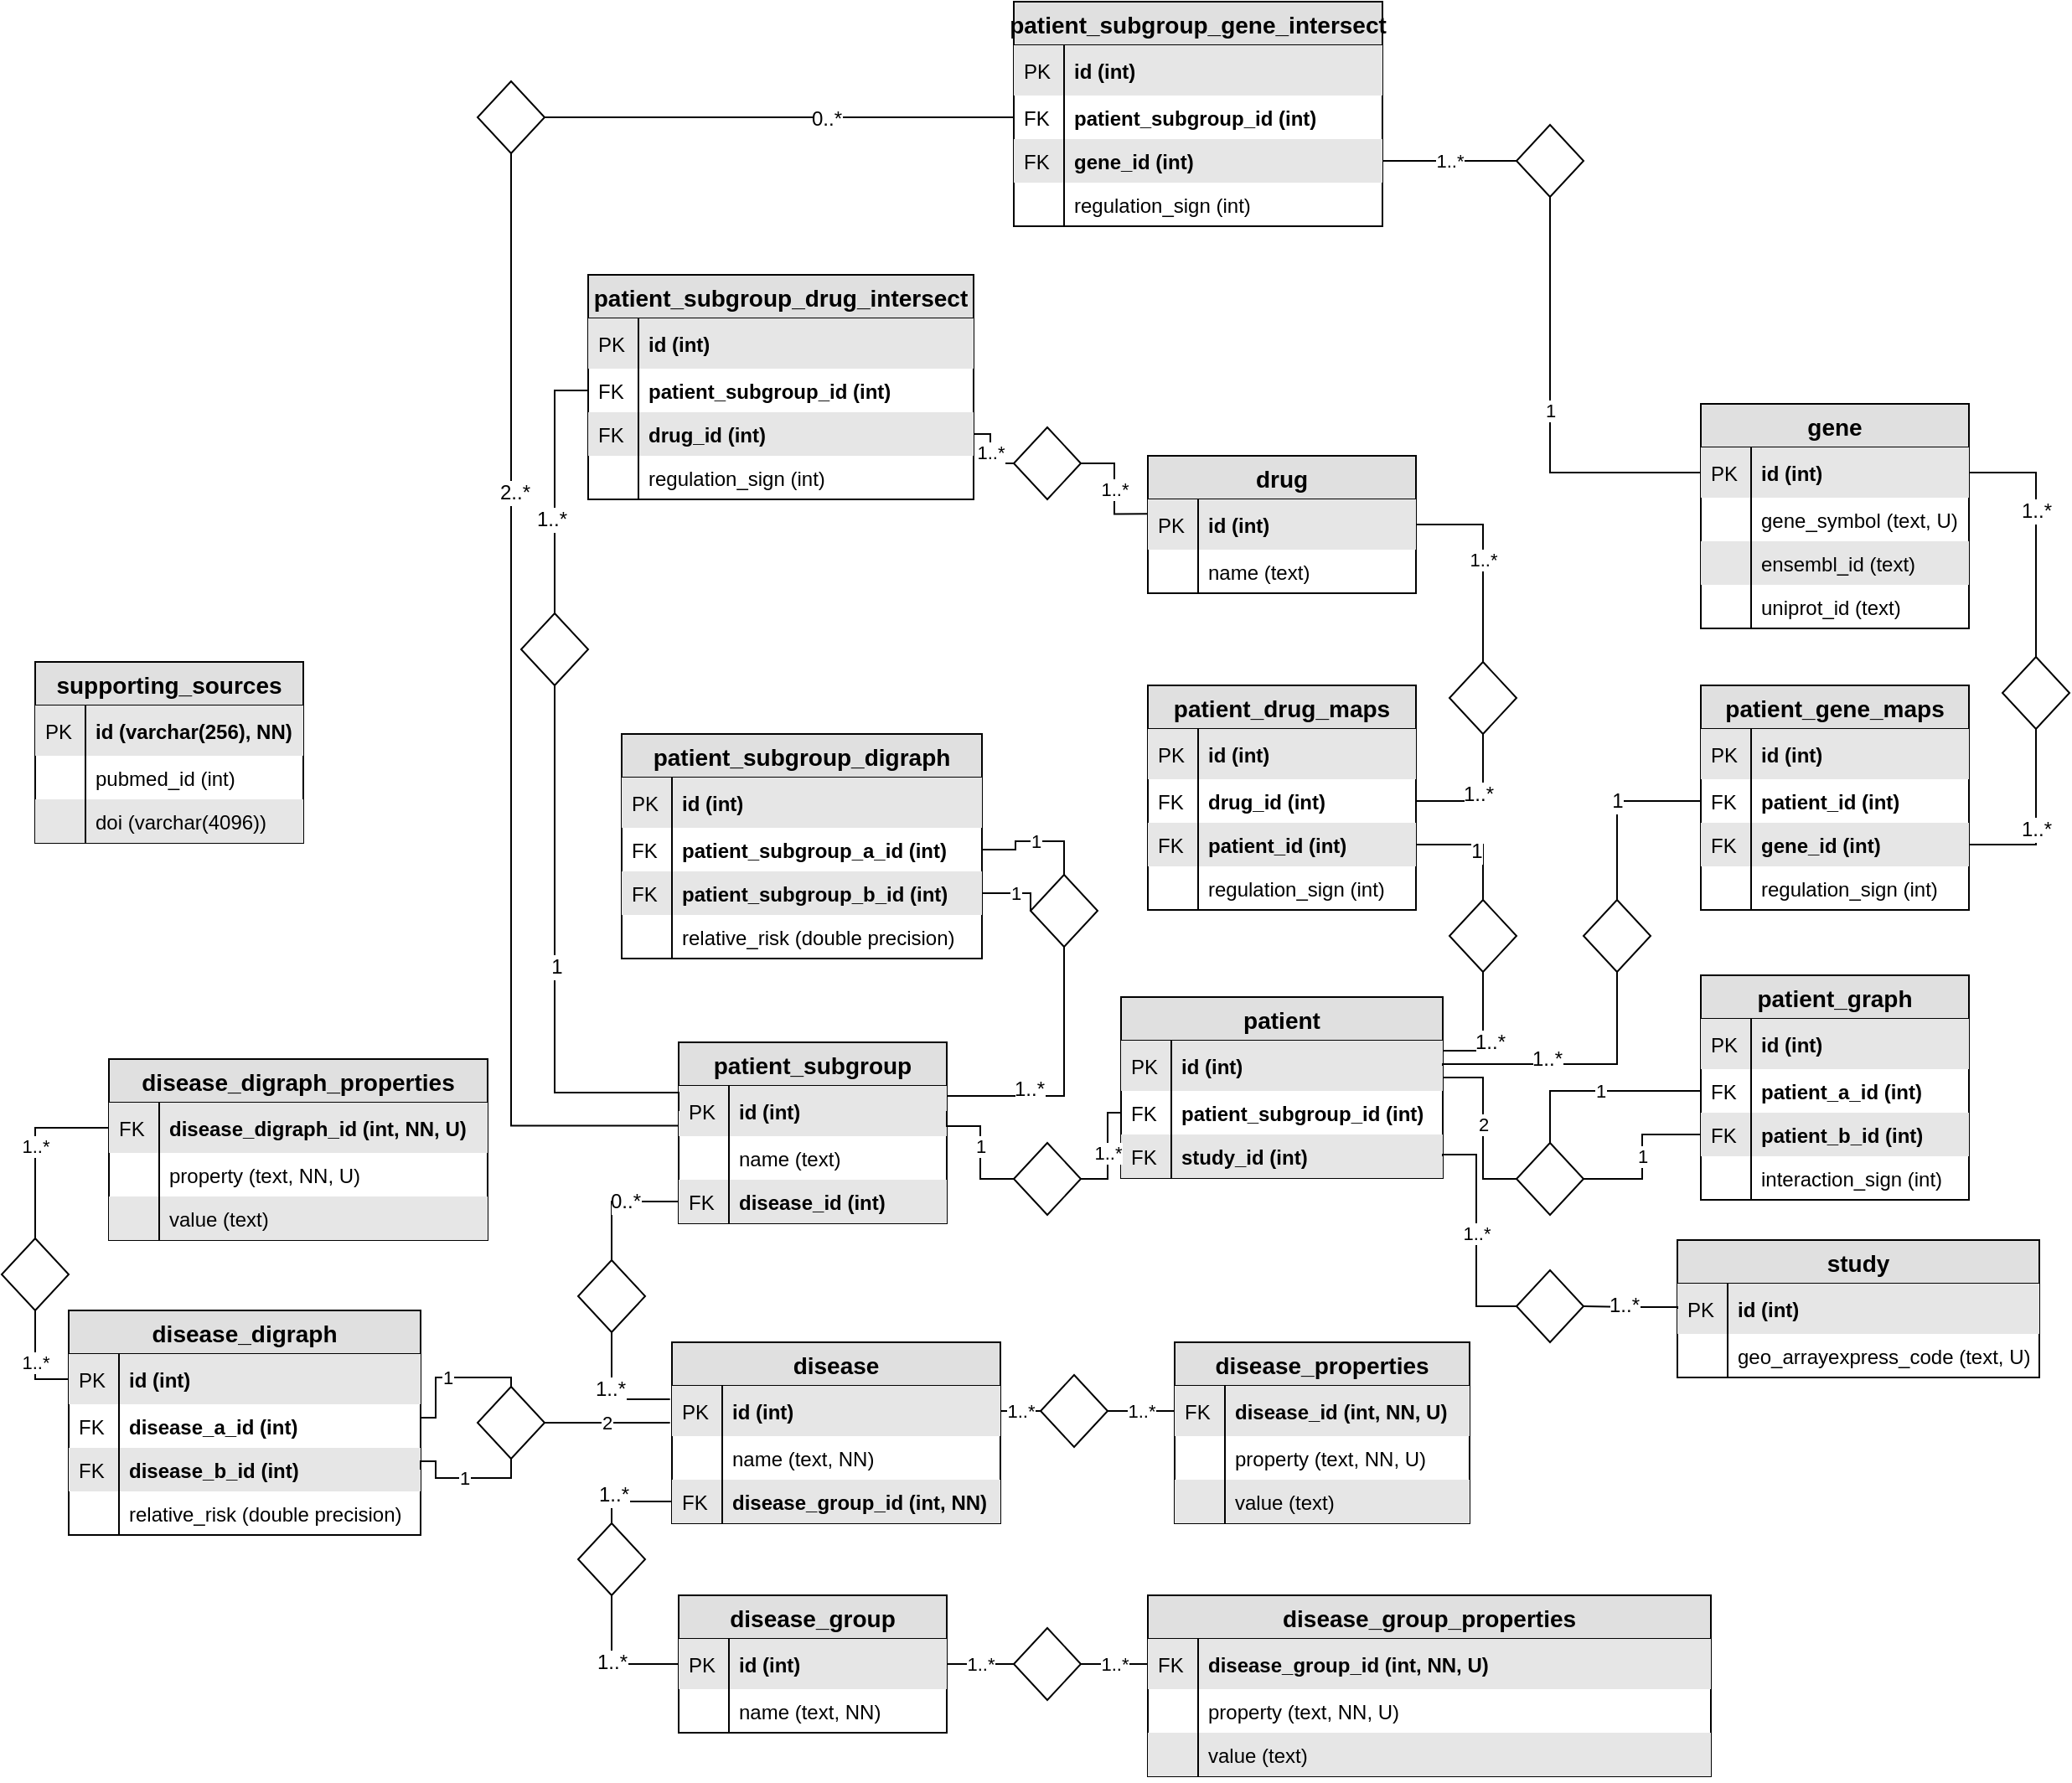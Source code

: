 <mxfile version="12.8.4" type="device"><diagram id="wQuQ9DP-aj1iO_Xgc92m" name="Page-1"><mxGraphModel dx="2701" dy="793" grid="1" gridSize="10" guides="1" tooltips="1" connect="1" arrows="1" fold="1" page="1" pageScale="1" pageWidth="827" pageHeight="1169" math="0" shadow="0"><root><mxCell id="0"/><mxCell id="1" parent="0"/><mxCell id="6dNyS_6Df1OWmjCH5dFr-1" value="disease_group" style="swimlane;fontStyle=1;childLayout=stackLayout;horizontal=1;startSize=26;fillColor=#e0e0e0;horizontalStack=0;resizeParent=1;resizeParentMax=0;resizeLast=0;collapsible=1;marginBottom=0;swimlaneFillColor=#ffffff;align=center;fontSize=14;" parent="1" vertex="1"><mxGeometry x="-416" y="961" width="160" height="82" as="geometry"/></mxCell><mxCell id="6dNyS_6Df1OWmjCH5dFr-2" value="id (int)" style="shape=partialRectangle;top=0;left=0;right=0;bottom=1;align=left;verticalAlign=middle;fillColor=#E6E6E6;spacingLeft=34;spacingRight=4;overflow=hidden;rotatable=0;points=[[0,0.5],[1,0.5]];portConstraint=eastwest;dropTarget=0;fontStyle=1;fontSize=12;strokeColor=none;" parent="6dNyS_6Df1OWmjCH5dFr-1" vertex="1"><mxGeometry y="26" width="160" height="30" as="geometry"/></mxCell><mxCell id="6dNyS_6Df1OWmjCH5dFr-3" value="PK" style="shape=partialRectangle;top=0;left=0;bottom=0;fillColor=none;align=left;verticalAlign=middle;spacingLeft=4;spacingRight=4;overflow=hidden;rotatable=0;points=[];portConstraint=eastwest;part=1;fontSize=12;" parent="6dNyS_6Df1OWmjCH5dFr-2" vertex="1" connectable="0"><mxGeometry width="30" height="30" as="geometry"/></mxCell><mxCell id="6dNyS_6Df1OWmjCH5dFr-4" value="name (text, NN)" style="shape=partialRectangle;top=0;left=0;right=0;bottom=0;align=left;verticalAlign=top;fillColor=none;spacingLeft=34;spacingRight=4;overflow=hidden;rotatable=0;points=[[0,0.5],[1,0.5]];portConstraint=eastwest;dropTarget=0;fontSize=12;" parent="6dNyS_6Df1OWmjCH5dFr-1" vertex="1"><mxGeometry y="56" width="160" height="26" as="geometry"/></mxCell><mxCell id="6dNyS_6Df1OWmjCH5dFr-5" value="" style="shape=partialRectangle;top=0;left=0;bottom=0;fillColor=none;align=left;verticalAlign=top;spacingLeft=4;spacingRight=4;overflow=hidden;rotatable=0;points=[];portConstraint=eastwest;part=1;fontSize=12;" parent="6dNyS_6Df1OWmjCH5dFr-4" vertex="1" connectable="0"><mxGeometry width="30" height="26" as="geometry"/></mxCell><mxCell id="6dNyS_6Df1OWmjCH5dFr-12" value="disease_group_properties" style="swimlane;fontStyle=1;childLayout=stackLayout;horizontal=1;startSize=26;fillColor=#e0e0e0;horizontalStack=0;resizeParent=1;resizeParentMax=0;resizeLast=0;collapsible=1;marginBottom=0;swimlaneFillColor=#ffffff;align=center;fontSize=14;" parent="1" vertex="1"><mxGeometry x="-136" y="961" width="336" height="108" as="geometry"/></mxCell><mxCell id="6dNyS_6Df1OWmjCH5dFr-13" value="disease_group_id (int, NN, U)" style="shape=partialRectangle;top=0;left=0;right=0;bottom=1;align=left;verticalAlign=middle;fillColor=#E6E6E6;spacingLeft=34;spacingRight=4;overflow=hidden;rotatable=0;points=[[0,0.5],[1,0.5]];portConstraint=eastwest;dropTarget=0;fontStyle=1;fontSize=12;strokeColor=none;" parent="6dNyS_6Df1OWmjCH5dFr-12" vertex="1"><mxGeometry y="26" width="336" height="30" as="geometry"/></mxCell><mxCell id="6dNyS_6Df1OWmjCH5dFr-14" value="FK" style="shape=partialRectangle;top=0;left=0;bottom=0;fillColor=none;align=left;verticalAlign=middle;spacingLeft=4;spacingRight=4;overflow=hidden;rotatable=0;points=[];portConstraint=eastwest;part=1;fontSize=12;" parent="6dNyS_6Df1OWmjCH5dFr-13" vertex="1" connectable="0"><mxGeometry width="30" height="30" as="geometry"/></mxCell><mxCell id="6dNyS_6Df1OWmjCH5dFr-15" value="property (text, NN, U)" style="shape=partialRectangle;top=0;left=0;right=0;bottom=0;align=left;verticalAlign=top;fillColor=none;spacingLeft=34;spacingRight=4;overflow=hidden;rotatable=0;points=[[0,0.5],[1,0.5]];portConstraint=eastwest;dropTarget=0;fontSize=12;" parent="6dNyS_6Df1OWmjCH5dFr-12" vertex="1"><mxGeometry y="56" width="336" height="26" as="geometry"/></mxCell><mxCell id="6dNyS_6Df1OWmjCH5dFr-16" value="" style="shape=partialRectangle;top=0;left=0;bottom=0;fillColor=none;align=left;verticalAlign=top;spacingLeft=4;spacingRight=4;overflow=hidden;rotatable=0;points=[];portConstraint=eastwest;part=1;fontSize=12;" parent="6dNyS_6Df1OWmjCH5dFr-15" vertex="1" connectable="0"><mxGeometry width="30" height="26" as="geometry"/></mxCell><mxCell id="6dNyS_6Df1OWmjCH5dFr-17" value="value (text)" style="shape=partialRectangle;top=0;left=0;right=0;bottom=0;align=left;verticalAlign=top;fillColor=#E6E6E6;spacingLeft=34;spacingRight=4;overflow=hidden;rotatable=0;points=[[0,0.5],[1,0.5]];portConstraint=eastwest;dropTarget=0;fontSize=12;" parent="6dNyS_6Df1OWmjCH5dFr-12" vertex="1"><mxGeometry y="82" width="336" height="26" as="geometry"/></mxCell><mxCell id="6dNyS_6Df1OWmjCH5dFr-18" value="" style="shape=partialRectangle;top=0;left=0;bottom=0;fillColor=none;align=left;verticalAlign=top;spacingLeft=4;spacingRight=4;overflow=hidden;rotatable=0;points=[];portConstraint=eastwest;part=1;fontSize=12;" parent="6dNyS_6Df1OWmjCH5dFr-17" vertex="1" connectable="0"><mxGeometry width="30" height="26" as="geometry"/></mxCell><mxCell id="6dNyS_6Df1OWmjCH5dFr-23" value="disease" style="swimlane;fontStyle=1;childLayout=stackLayout;horizontal=1;startSize=26;fillColor=#e0e0e0;horizontalStack=0;resizeParent=1;resizeParentMax=0;resizeLast=0;collapsible=1;marginBottom=0;swimlaneFillColor=#ffffff;align=center;fontSize=14;" parent="1" vertex="1"><mxGeometry x="-420" y="810" width="196" height="108" as="geometry"/></mxCell><mxCell id="6dNyS_6Df1OWmjCH5dFr-24" value="id (int)" style="shape=partialRectangle;top=0;left=0;right=0;bottom=1;align=left;verticalAlign=middle;fillColor=#E6E6E6;spacingLeft=34;spacingRight=4;overflow=hidden;rotatable=0;points=[[0,0.5],[1,0.5]];portConstraint=eastwest;dropTarget=0;fontStyle=1;fontSize=12;strokeColor=none;" parent="6dNyS_6Df1OWmjCH5dFr-23" vertex="1"><mxGeometry y="26" width="196" height="30" as="geometry"/></mxCell><mxCell id="6dNyS_6Df1OWmjCH5dFr-25" value="PK" style="shape=partialRectangle;top=0;left=0;bottom=0;fillColor=none;align=left;verticalAlign=middle;spacingLeft=4;spacingRight=4;overflow=hidden;rotatable=0;points=[];portConstraint=eastwest;part=1;fontSize=12;" parent="6dNyS_6Df1OWmjCH5dFr-24" vertex="1" connectable="0"><mxGeometry width="30" height="30" as="geometry"/></mxCell><mxCell id="6dNyS_6Df1OWmjCH5dFr-26" value="name (text, NN)" style="shape=partialRectangle;top=0;left=0;right=0;bottom=0;align=left;verticalAlign=top;fillColor=none;spacingLeft=34;spacingRight=4;overflow=hidden;rotatable=0;points=[[0,0.5],[1,0.5]];portConstraint=eastwest;dropTarget=0;fontSize=12;" parent="6dNyS_6Df1OWmjCH5dFr-23" vertex="1"><mxGeometry y="56" width="196" height="26" as="geometry"/></mxCell><mxCell id="6dNyS_6Df1OWmjCH5dFr-27" value="" style="shape=partialRectangle;top=0;left=0;bottom=0;fillColor=none;align=left;verticalAlign=top;spacingLeft=4;spacingRight=4;overflow=hidden;rotatable=0;points=[];portConstraint=eastwest;part=1;fontSize=12;" parent="6dNyS_6Df1OWmjCH5dFr-26" vertex="1" connectable="0"><mxGeometry width="30" height="26" as="geometry"/></mxCell><mxCell id="6dNyS_6Df1OWmjCH5dFr-28" value="disease_group_id (int, NN)" style="shape=partialRectangle;top=0;left=0;right=0;bottom=0;align=left;verticalAlign=top;fillColor=#E6E6E6;spacingLeft=34;spacingRight=4;overflow=hidden;rotatable=0;points=[[0,0.5],[1,0.5]];portConstraint=eastwest;dropTarget=0;fontSize=12;fontStyle=1" parent="6dNyS_6Df1OWmjCH5dFr-23" vertex="1"><mxGeometry y="82" width="196" height="26" as="geometry"/></mxCell><mxCell id="6dNyS_6Df1OWmjCH5dFr-29" value="FK" style="shape=partialRectangle;top=0;left=0;bottom=0;fillColor=none;align=left;verticalAlign=top;spacingLeft=4;spacingRight=4;overflow=hidden;rotatable=0;points=[];portConstraint=eastwest;part=1;fontSize=12;" parent="6dNyS_6Df1OWmjCH5dFr-28" vertex="1" connectable="0"><mxGeometry width="30" height="26" as="geometry"/></mxCell><mxCell id="6dNyS_6Df1OWmjCH5dFr-34" value="disease_properties" style="swimlane;fontStyle=1;childLayout=stackLayout;horizontal=1;startSize=26;fillColor=#e0e0e0;horizontalStack=0;resizeParent=1;resizeParentMax=0;resizeLast=0;collapsible=1;marginBottom=0;swimlaneFillColor=#ffffff;align=center;fontSize=14;" parent="1" vertex="1"><mxGeometry x="-120" y="810" width="176" height="108" as="geometry"/></mxCell><mxCell id="6dNyS_6Df1OWmjCH5dFr-35" value="disease_id (int, NN, U)" style="shape=partialRectangle;top=0;left=0;right=0;bottom=1;align=left;verticalAlign=middle;fillColor=#E6E6E6;spacingLeft=34;spacingRight=4;overflow=hidden;rotatable=0;points=[[0,0.5],[1,0.5]];portConstraint=eastwest;dropTarget=0;fontStyle=1;fontSize=12;strokeColor=none;" parent="6dNyS_6Df1OWmjCH5dFr-34" vertex="1"><mxGeometry y="26" width="176" height="30" as="geometry"/></mxCell><mxCell id="6dNyS_6Df1OWmjCH5dFr-36" value="FK" style="shape=partialRectangle;top=0;left=0;bottom=0;fillColor=none;align=left;verticalAlign=middle;spacingLeft=4;spacingRight=4;overflow=hidden;rotatable=0;points=[];portConstraint=eastwest;part=1;fontSize=12;" parent="6dNyS_6Df1OWmjCH5dFr-35" vertex="1" connectable="0"><mxGeometry width="30" height="30" as="geometry"/></mxCell><mxCell id="6dNyS_6Df1OWmjCH5dFr-37" value="property (text, NN, U)" style="shape=partialRectangle;top=0;left=0;right=0;bottom=0;align=left;verticalAlign=top;fillColor=none;spacingLeft=34;spacingRight=4;overflow=hidden;rotatable=0;points=[[0,0.5],[1,0.5]];portConstraint=eastwest;dropTarget=0;fontSize=12;" parent="6dNyS_6Df1OWmjCH5dFr-34" vertex="1"><mxGeometry y="56" width="176" height="26" as="geometry"/></mxCell><mxCell id="6dNyS_6Df1OWmjCH5dFr-38" value="" style="shape=partialRectangle;top=0;left=0;bottom=0;fillColor=none;align=left;verticalAlign=top;spacingLeft=4;spacingRight=4;overflow=hidden;rotatable=0;points=[];portConstraint=eastwest;part=1;fontSize=12;" parent="6dNyS_6Df1OWmjCH5dFr-37" vertex="1" connectable="0"><mxGeometry width="30" height="26" as="geometry"/></mxCell><mxCell id="6dNyS_6Df1OWmjCH5dFr-39" value="value (text)" style="shape=partialRectangle;top=0;left=0;right=0;bottom=0;align=left;verticalAlign=top;fillColor=#E6E6E6;spacingLeft=34;spacingRight=4;overflow=hidden;rotatable=0;points=[[0,0.5],[1,0.5]];portConstraint=eastwest;dropTarget=0;fontSize=12;" parent="6dNyS_6Df1OWmjCH5dFr-34" vertex="1"><mxGeometry y="82" width="176" height="26" as="geometry"/></mxCell><mxCell id="6dNyS_6Df1OWmjCH5dFr-40" value="" style="shape=partialRectangle;top=0;left=0;bottom=0;fillColor=none;align=left;verticalAlign=top;spacingLeft=4;spacingRight=4;overflow=hidden;rotatable=0;points=[];portConstraint=eastwest;part=1;fontSize=12;" parent="6dNyS_6Df1OWmjCH5dFr-39" vertex="1" connectable="0"><mxGeometry width="30" height="26" as="geometry"/></mxCell><mxCell id="6dNyS_6Df1OWmjCH5dFr-45" value="patient_subgroup" style="swimlane;fontStyle=1;childLayout=stackLayout;horizontal=1;startSize=26;fillColor=#e0e0e0;horizontalStack=0;resizeParent=1;resizeParentMax=0;resizeLast=0;collapsible=1;marginBottom=0;swimlaneFillColor=#ffffff;align=center;fontSize=14;" parent="1" vertex="1"><mxGeometry x="-416" y="631" width="160" height="108" as="geometry"/></mxCell><mxCell id="6dNyS_6Df1OWmjCH5dFr-46" value="id (int)" style="shape=partialRectangle;top=0;left=0;right=0;bottom=1;align=left;verticalAlign=middle;fillColor=#E6E6E6;spacingLeft=34;spacingRight=4;overflow=hidden;rotatable=0;points=[[0,0.5],[1,0.5]];portConstraint=eastwest;dropTarget=0;fontStyle=1;fontSize=12;strokeColor=none;" parent="6dNyS_6Df1OWmjCH5dFr-45" vertex="1"><mxGeometry y="26" width="160" height="30" as="geometry"/></mxCell><mxCell id="6dNyS_6Df1OWmjCH5dFr-47" value="PK" style="shape=partialRectangle;top=0;left=0;bottom=0;fillColor=none;align=left;verticalAlign=middle;spacingLeft=4;spacingRight=4;overflow=hidden;rotatable=0;points=[];portConstraint=eastwest;part=1;fontSize=12;" parent="6dNyS_6Df1OWmjCH5dFr-46" vertex="1" connectable="0"><mxGeometry width="30" height="30" as="geometry"/></mxCell><mxCell id="6dNyS_6Df1OWmjCH5dFr-48" value="name (text)" style="shape=partialRectangle;top=0;left=0;right=0;bottom=0;align=left;verticalAlign=top;fillColor=none;spacingLeft=34;spacingRight=4;overflow=hidden;rotatable=0;points=[[0,0.5],[1,0.5]];portConstraint=eastwest;dropTarget=0;fontSize=12;strokeColor=none;" parent="6dNyS_6Df1OWmjCH5dFr-45" vertex="1"><mxGeometry y="56" width="160" height="26" as="geometry"/></mxCell><mxCell id="6dNyS_6Df1OWmjCH5dFr-49" value="" style="shape=partialRectangle;top=0;left=0;bottom=0;fillColor=none;align=left;verticalAlign=top;spacingLeft=4;spacingRight=4;overflow=hidden;rotatable=0;points=[];portConstraint=eastwest;part=1;fontSize=12;" parent="6dNyS_6Df1OWmjCH5dFr-48" vertex="1" connectable="0"><mxGeometry width="30" height="26" as="geometry"/></mxCell><mxCell id="6dNyS_6Df1OWmjCH5dFr-50" value="disease_id (int)" style="shape=partialRectangle;top=0;left=0;right=0;bottom=0;align=left;verticalAlign=top;fillColor=#E6E6E6;spacingLeft=34;spacingRight=4;overflow=hidden;rotatable=0;points=[[0,0.5],[1,0.5]];portConstraint=eastwest;dropTarget=0;fontSize=12;fontStyle=1" parent="6dNyS_6Df1OWmjCH5dFr-45" vertex="1"><mxGeometry y="82" width="160" height="26" as="geometry"/></mxCell><mxCell id="6dNyS_6Df1OWmjCH5dFr-51" value="FK" style="shape=partialRectangle;top=0;left=0;bottom=0;fillColor=none;align=left;verticalAlign=top;spacingLeft=4;spacingRight=4;overflow=hidden;rotatable=0;points=[];portConstraint=eastwest;part=1;fontSize=12;" parent="6dNyS_6Df1OWmjCH5dFr-50" vertex="1" connectable="0"><mxGeometry width="30" height="26" as="geometry"/></mxCell><mxCell id="6dNyS_6Df1OWmjCH5dFr-56" value="gene" style="swimlane;fontStyle=1;childLayout=stackLayout;horizontal=1;startSize=26;fillColor=#e0e0e0;horizontalStack=0;resizeParent=1;resizeParentMax=0;resizeLast=0;collapsible=1;marginBottom=0;swimlaneFillColor=#ffffff;align=center;fontSize=14;" parent="1" vertex="1"><mxGeometry x="194" y="250" width="160" height="134" as="geometry"/></mxCell><mxCell id="6dNyS_6Df1OWmjCH5dFr-57" value="id (int)" style="shape=partialRectangle;top=0;left=0;right=0;bottom=1;align=left;verticalAlign=middle;fillColor=#E6E6E6;spacingLeft=34;spacingRight=4;overflow=hidden;rotatable=0;points=[[0,0.5],[1,0.5]];portConstraint=eastwest;dropTarget=0;fontStyle=1;fontSize=12;strokeColor=none;" parent="6dNyS_6Df1OWmjCH5dFr-56" vertex="1"><mxGeometry y="26" width="160" height="30" as="geometry"/></mxCell><mxCell id="6dNyS_6Df1OWmjCH5dFr-58" value="PK" style="shape=partialRectangle;top=0;left=0;bottom=0;fillColor=none;align=left;verticalAlign=middle;spacingLeft=4;spacingRight=4;overflow=hidden;rotatable=0;points=[];portConstraint=eastwest;part=1;fontSize=12;" parent="6dNyS_6Df1OWmjCH5dFr-57" vertex="1" connectable="0"><mxGeometry width="30" height="30" as="geometry"/></mxCell><mxCell id="6dNyS_6Df1OWmjCH5dFr-59" value="gene_symbol (text, U)" style="shape=partialRectangle;top=0;left=0;right=0;bottom=0;align=left;verticalAlign=top;fillColor=none;spacingLeft=34;spacingRight=4;overflow=hidden;rotatable=0;points=[[0,0.5],[1,0.5]];portConstraint=eastwest;dropTarget=0;fontSize=12;" parent="6dNyS_6Df1OWmjCH5dFr-56" vertex="1"><mxGeometry y="56" width="160" height="26" as="geometry"/></mxCell><mxCell id="6dNyS_6Df1OWmjCH5dFr-60" value="" style="shape=partialRectangle;top=0;left=0;bottom=0;fillColor=none;align=left;verticalAlign=top;spacingLeft=4;spacingRight=4;overflow=hidden;rotatable=0;points=[];portConstraint=eastwest;part=1;fontSize=12;" parent="6dNyS_6Df1OWmjCH5dFr-59" vertex="1" connectable="0"><mxGeometry width="30" height="26" as="geometry"/></mxCell><mxCell id="6dNyS_6Df1OWmjCH5dFr-61" value="ensembl_id (text)" style="shape=partialRectangle;top=0;left=0;right=0;bottom=0;align=left;verticalAlign=top;fillColor=#E6E6E6;spacingLeft=34;spacingRight=4;overflow=hidden;rotatable=0;points=[[0,0.5],[1,0.5]];portConstraint=eastwest;dropTarget=0;fontSize=12;" parent="6dNyS_6Df1OWmjCH5dFr-56" vertex="1"><mxGeometry y="82" width="160" height="26" as="geometry"/></mxCell><mxCell id="6dNyS_6Df1OWmjCH5dFr-62" value="" style="shape=partialRectangle;top=0;left=0;bottom=0;fillColor=none;align=left;verticalAlign=top;spacingLeft=4;spacingRight=4;overflow=hidden;rotatable=0;points=[];portConstraint=eastwest;part=1;fontSize=12;" parent="6dNyS_6Df1OWmjCH5dFr-61" vertex="1" connectable="0"><mxGeometry width="30" height="26" as="geometry"/></mxCell><mxCell id="6dNyS_6Df1OWmjCH5dFr-63" value="uniprot_id (text)" style="shape=partialRectangle;top=0;left=0;right=0;bottom=0;align=left;verticalAlign=top;fillColor=none;spacingLeft=34;spacingRight=4;overflow=hidden;rotatable=0;points=[[0,0.5],[1,0.5]];portConstraint=eastwest;dropTarget=0;fontSize=12;" parent="6dNyS_6Df1OWmjCH5dFr-56" vertex="1"><mxGeometry y="108" width="160" height="26" as="geometry"/></mxCell><mxCell id="6dNyS_6Df1OWmjCH5dFr-64" value="" style="shape=partialRectangle;top=0;left=0;bottom=0;fillColor=none;align=left;verticalAlign=top;spacingLeft=4;spacingRight=4;overflow=hidden;rotatable=0;points=[];portConstraint=eastwest;part=1;fontSize=12;" parent="6dNyS_6Df1OWmjCH5dFr-63" vertex="1" connectable="0"><mxGeometry width="30" height="26" as="geometry"/></mxCell><mxCell id="6dNyS_6Df1OWmjCH5dFr-67" value="study" style="swimlane;fontStyle=1;childLayout=stackLayout;horizontal=1;startSize=26;fillColor=#e0e0e0;horizontalStack=0;resizeParent=1;resizeParentMax=0;resizeLast=0;collapsible=1;marginBottom=0;swimlaneFillColor=#ffffff;align=center;fontSize=14;" parent="1" vertex="1"><mxGeometry x="180" y="749" width="216" height="82" as="geometry"/></mxCell><mxCell id="6dNyS_6Df1OWmjCH5dFr-68" value="id (int)" style="shape=partialRectangle;top=0;left=0;right=0;bottom=1;align=left;verticalAlign=middle;fillColor=#E6E6E6;spacingLeft=34;spacingRight=4;overflow=hidden;rotatable=0;points=[[0,0.5],[1,0.5]];portConstraint=eastwest;dropTarget=0;fontStyle=1;fontSize=12;strokeColor=none;" parent="6dNyS_6Df1OWmjCH5dFr-67" vertex="1"><mxGeometry y="26" width="216" height="30" as="geometry"/></mxCell><mxCell id="6dNyS_6Df1OWmjCH5dFr-69" value="PK" style="shape=partialRectangle;top=0;left=0;bottom=0;fillColor=none;align=left;verticalAlign=middle;spacingLeft=4;spacingRight=4;overflow=hidden;rotatable=0;points=[];portConstraint=eastwest;part=1;fontSize=12;" parent="6dNyS_6Df1OWmjCH5dFr-68" vertex="1" connectable="0"><mxGeometry width="30" height="30" as="geometry"/></mxCell><mxCell id="6dNyS_6Df1OWmjCH5dFr-70" value="geo_arrayexpress_code (text, U)" style="shape=partialRectangle;top=0;left=0;right=0;bottom=0;align=left;verticalAlign=top;fillColor=none;spacingLeft=34;spacingRight=4;overflow=hidden;rotatable=0;points=[[0,0.5],[1,0.5]];portConstraint=eastwest;dropTarget=0;fontSize=12;" parent="6dNyS_6Df1OWmjCH5dFr-67" vertex="1"><mxGeometry y="56" width="216" height="26" as="geometry"/></mxCell><mxCell id="6dNyS_6Df1OWmjCH5dFr-71" value="" style="shape=partialRectangle;top=0;left=0;bottom=0;fillColor=none;align=left;verticalAlign=top;spacingLeft=4;spacingRight=4;overflow=hidden;rotatable=0;points=[];portConstraint=eastwest;part=1;fontSize=12;" parent="6dNyS_6Df1OWmjCH5dFr-70" vertex="1" connectable="0"><mxGeometry width="30" height="26" as="geometry"/></mxCell><mxCell id="6dNyS_6Df1OWmjCH5dFr-78" value="drug" style="swimlane;fontStyle=1;childLayout=stackLayout;horizontal=1;startSize=26;fillColor=#e0e0e0;horizontalStack=0;resizeParent=1;resizeParentMax=0;resizeLast=0;collapsible=1;marginBottom=0;swimlaneFillColor=#ffffff;align=center;fontSize=14;" parent="1" vertex="1"><mxGeometry x="-136" y="281" width="160" height="82" as="geometry"/></mxCell><mxCell id="6dNyS_6Df1OWmjCH5dFr-79" value="id (int)" style="shape=partialRectangle;top=0;left=0;right=0;bottom=1;align=left;verticalAlign=middle;fillColor=#E6E6E6;spacingLeft=34;spacingRight=4;overflow=hidden;rotatable=0;points=[[0,0.5],[1,0.5]];portConstraint=eastwest;dropTarget=0;fontStyle=1;fontSize=12;strokeColor=none;" parent="6dNyS_6Df1OWmjCH5dFr-78" vertex="1"><mxGeometry y="26" width="160" height="30" as="geometry"/></mxCell><mxCell id="6dNyS_6Df1OWmjCH5dFr-80" value="PK" style="shape=partialRectangle;top=0;left=0;bottom=0;fillColor=none;align=left;verticalAlign=middle;spacingLeft=4;spacingRight=4;overflow=hidden;rotatable=0;points=[];portConstraint=eastwest;part=1;fontSize=12;" parent="6dNyS_6Df1OWmjCH5dFr-79" vertex="1" connectable="0"><mxGeometry width="30" height="30" as="geometry"/></mxCell><mxCell id="6dNyS_6Df1OWmjCH5dFr-81" value="name (text)" style="shape=partialRectangle;top=0;left=0;right=0;bottom=0;align=left;verticalAlign=top;fillColor=none;spacingLeft=34;spacingRight=4;overflow=hidden;rotatable=0;points=[[0,0.5],[1,0.5]];portConstraint=eastwest;dropTarget=0;fontSize=12;" parent="6dNyS_6Df1OWmjCH5dFr-78" vertex="1"><mxGeometry y="56" width="160" height="26" as="geometry"/></mxCell><mxCell id="6dNyS_6Df1OWmjCH5dFr-82" value="" style="shape=partialRectangle;top=0;left=0;bottom=0;fillColor=none;align=left;verticalAlign=top;spacingLeft=4;spacingRight=4;overflow=hidden;rotatable=0;points=[];portConstraint=eastwest;part=1;fontSize=12;" parent="6dNyS_6Df1OWmjCH5dFr-81" vertex="1" connectable="0"><mxGeometry width="30" height="26" as="geometry"/></mxCell><mxCell id="6dNyS_6Df1OWmjCH5dFr-93" value="supporting_sources" style="swimlane;fontStyle=1;childLayout=stackLayout;horizontal=1;startSize=26;fillColor=#e0e0e0;horizontalStack=0;resizeParent=1;resizeParentMax=0;resizeLast=0;collapsible=1;marginBottom=0;swimlaneFillColor=#ffffff;align=center;fontSize=14;" parent="1" vertex="1"><mxGeometry x="-800" y="404" width="160" height="108" as="geometry"/></mxCell><mxCell id="6dNyS_6Df1OWmjCH5dFr-94" value="id (varchar(256), NN)" style="shape=partialRectangle;top=0;left=0;right=0;bottom=1;align=left;verticalAlign=middle;fillColor=#E6E6E6;spacingLeft=34;spacingRight=4;overflow=hidden;rotatable=0;points=[[0,0.5],[1,0.5]];portConstraint=eastwest;dropTarget=0;fontStyle=1;fontSize=12;strokeColor=none;" parent="6dNyS_6Df1OWmjCH5dFr-93" vertex="1"><mxGeometry y="26" width="160" height="30" as="geometry"/></mxCell><mxCell id="6dNyS_6Df1OWmjCH5dFr-95" value="PK" style="shape=partialRectangle;top=0;left=0;bottom=0;fillColor=none;align=left;verticalAlign=middle;spacingLeft=4;spacingRight=4;overflow=hidden;rotatable=0;points=[];portConstraint=eastwest;part=1;fontSize=12;" parent="6dNyS_6Df1OWmjCH5dFr-94" vertex="1" connectable="0"><mxGeometry width="30" height="30" as="geometry"/></mxCell><mxCell id="6dNyS_6Df1OWmjCH5dFr-96" value="pubmed_id (int)" style="shape=partialRectangle;top=0;left=0;right=0;bottom=0;align=left;verticalAlign=top;fillColor=none;spacingLeft=34;spacingRight=4;overflow=hidden;rotatable=0;points=[[0,0.5],[1,0.5]];portConstraint=eastwest;dropTarget=0;fontSize=12;" parent="6dNyS_6Df1OWmjCH5dFr-93" vertex="1"><mxGeometry y="56" width="160" height="26" as="geometry"/></mxCell><mxCell id="6dNyS_6Df1OWmjCH5dFr-97" value="" style="shape=partialRectangle;top=0;left=0;bottom=0;fillColor=none;align=left;verticalAlign=top;spacingLeft=4;spacingRight=4;overflow=hidden;rotatable=0;points=[];portConstraint=eastwest;part=1;fontSize=12;" parent="6dNyS_6Df1OWmjCH5dFr-96" vertex="1" connectable="0"><mxGeometry width="30" height="26" as="geometry"/></mxCell><mxCell id="6dNyS_6Df1OWmjCH5dFr-98" value="doi (varchar(4096))" style="shape=partialRectangle;top=0;left=0;right=0;bottom=0;align=left;verticalAlign=top;fillColor=#E6E6E6;spacingLeft=34;spacingRight=4;overflow=hidden;rotatable=0;points=[[0,0.5],[1,0.5]];portConstraint=eastwest;dropTarget=0;fontSize=12;" parent="6dNyS_6Df1OWmjCH5dFr-93" vertex="1"><mxGeometry y="82" width="160" height="26" as="geometry"/></mxCell><mxCell id="6dNyS_6Df1OWmjCH5dFr-99" value="" style="shape=partialRectangle;top=0;left=0;bottom=0;fillColor=none;align=left;verticalAlign=top;spacingLeft=4;spacingRight=4;overflow=hidden;rotatable=0;points=[];portConstraint=eastwest;part=1;fontSize=12;" parent="6dNyS_6Df1OWmjCH5dFr-98" vertex="1" connectable="0"><mxGeometry width="30" height="26" as="geometry"/></mxCell><mxCell id="6dNyS_6Df1OWmjCH5dFr-104" value="patient" style="swimlane;fontStyle=1;childLayout=stackLayout;horizontal=1;startSize=26;fillColor=#e0e0e0;horizontalStack=0;resizeParent=1;resizeParentMax=0;resizeLast=0;collapsible=1;marginBottom=0;swimlaneFillColor=#ffffff;align=center;fontSize=14;" parent="1" vertex="1"><mxGeometry x="-152" y="604" width="192" height="108" as="geometry"/></mxCell><mxCell id="6dNyS_6Df1OWmjCH5dFr-105" value="id (int)" style="shape=partialRectangle;top=0;left=0;right=0;bottom=1;align=left;verticalAlign=middle;fillColor=#E6E6E6;spacingLeft=34;spacingRight=4;overflow=hidden;rotatable=0;points=[[0,0.5],[1,0.5]];portConstraint=eastwest;dropTarget=0;fontStyle=1;fontSize=12;strokeColor=none;" parent="6dNyS_6Df1OWmjCH5dFr-104" vertex="1"><mxGeometry y="26" width="192" height="30" as="geometry"/></mxCell><mxCell id="6dNyS_6Df1OWmjCH5dFr-106" value="PK" style="shape=partialRectangle;top=0;left=0;bottom=0;fillColor=none;align=left;verticalAlign=middle;spacingLeft=4;spacingRight=4;overflow=hidden;rotatable=0;points=[];portConstraint=eastwest;part=1;fontSize=12;" parent="6dNyS_6Df1OWmjCH5dFr-105" vertex="1" connectable="0"><mxGeometry width="30" height="30" as="geometry"/></mxCell><mxCell id="6dNyS_6Df1OWmjCH5dFr-107" value="patient_subgroup_id (int)" style="shape=partialRectangle;top=0;left=0;right=0;bottom=0;align=left;verticalAlign=top;fillColor=none;spacingLeft=34;spacingRight=4;overflow=hidden;rotatable=0;points=[[0,0.5],[1,0.5]];portConstraint=eastwest;dropTarget=0;fontSize=12;fontStyle=1" parent="6dNyS_6Df1OWmjCH5dFr-104" vertex="1"><mxGeometry y="56" width="192" height="26" as="geometry"/></mxCell><mxCell id="6dNyS_6Df1OWmjCH5dFr-108" value="FK" style="shape=partialRectangle;top=0;left=0;bottom=0;fillColor=none;align=left;verticalAlign=top;spacingLeft=4;spacingRight=4;overflow=hidden;rotatable=0;points=[];portConstraint=eastwest;part=1;fontSize=12;" parent="6dNyS_6Df1OWmjCH5dFr-107" vertex="1" connectable="0"><mxGeometry width="30" height="26" as="geometry"/></mxCell><mxCell id="6dNyS_6Df1OWmjCH5dFr-109" value="study_id (int)" style="shape=partialRectangle;top=0;left=0;right=0;bottom=0;align=left;verticalAlign=top;fillColor=#E6E6E6;spacingLeft=34;spacingRight=4;overflow=hidden;rotatable=0;points=[[0,0.5],[1,0.5]];portConstraint=eastwest;dropTarget=0;fontSize=12;fontStyle=1" parent="6dNyS_6Df1OWmjCH5dFr-104" vertex="1"><mxGeometry y="82" width="192" height="26" as="geometry"/></mxCell><mxCell id="6dNyS_6Df1OWmjCH5dFr-110" value="FK" style="shape=partialRectangle;top=0;left=0;bottom=0;fillColor=none;align=left;verticalAlign=top;spacingLeft=4;spacingRight=4;overflow=hidden;rotatable=0;points=[];portConstraint=eastwest;part=1;fontSize=12;" parent="6dNyS_6Df1OWmjCH5dFr-109" vertex="1" connectable="0"><mxGeometry width="30" height="26" as="geometry"/></mxCell><mxCell id="6dNyS_6Df1OWmjCH5dFr-115" value="patient_drug_maps" style="swimlane;fontStyle=1;childLayout=stackLayout;horizontal=1;startSize=26;fillColor=#e0e0e0;horizontalStack=0;resizeParent=1;resizeParentMax=0;resizeLast=0;collapsible=1;marginBottom=0;swimlaneFillColor=#ffffff;align=center;fontSize=14;" parent="1" vertex="1"><mxGeometry x="-136" y="418" width="160" height="134" as="geometry"/></mxCell><mxCell id="6dNyS_6Df1OWmjCH5dFr-116" value="id (int)" style="shape=partialRectangle;top=0;left=0;right=0;bottom=1;align=left;verticalAlign=middle;fillColor=#E6E6E6;spacingLeft=34;spacingRight=4;overflow=hidden;rotatable=0;points=[[0,0.5],[1,0.5]];portConstraint=eastwest;dropTarget=0;fontStyle=1;fontSize=12;strokeColor=none;" parent="6dNyS_6Df1OWmjCH5dFr-115" vertex="1"><mxGeometry y="26" width="160" height="30" as="geometry"/></mxCell><mxCell id="6dNyS_6Df1OWmjCH5dFr-117" value="PK" style="shape=partialRectangle;top=0;left=0;bottom=0;fillColor=none;align=left;verticalAlign=middle;spacingLeft=4;spacingRight=4;overflow=hidden;rotatable=0;points=[];portConstraint=eastwest;part=1;fontSize=12;" parent="6dNyS_6Df1OWmjCH5dFr-116" vertex="1" connectable="0"><mxGeometry width="30" height="30" as="geometry"/></mxCell><mxCell id="6dNyS_6Df1OWmjCH5dFr-120" value="drug_id (int)" style="shape=partialRectangle;top=0;left=0;right=0;bottom=0;align=left;verticalAlign=top;fillColor=none;spacingLeft=34;spacingRight=4;overflow=hidden;rotatable=0;points=[[0,0.5],[1,0.5]];portConstraint=eastwest;dropTarget=0;fontSize=12;fontStyle=1" parent="6dNyS_6Df1OWmjCH5dFr-115" vertex="1"><mxGeometry y="56" width="160" height="26" as="geometry"/></mxCell><mxCell id="6dNyS_6Df1OWmjCH5dFr-121" value="FK" style="shape=partialRectangle;top=0;left=0;bottom=0;fillColor=none;align=left;verticalAlign=top;spacingLeft=4;spacingRight=4;overflow=hidden;rotatable=0;points=[];portConstraint=eastwest;part=1;fontSize=12;" parent="6dNyS_6Df1OWmjCH5dFr-120" vertex="1" connectable="0"><mxGeometry width="30" height="26" as="geometry"/></mxCell><mxCell id="6dNyS_6Df1OWmjCH5dFr-118" value="patient_id (int)" style="shape=partialRectangle;top=0;left=0;right=0;bottom=0;align=left;verticalAlign=top;fillColor=#E6E6E6;spacingLeft=34;spacingRight=4;overflow=hidden;rotatable=0;points=[[0,0.5],[1,0.5]];portConstraint=eastwest;dropTarget=0;fontSize=12;fontStyle=1" parent="6dNyS_6Df1OWmjCH5dFr-115" vertex="1"><mxGeometry y="82" width="160" height="26" as="geometry"/></mxCell><mxCell id="6dNyS_6Df1OWmjCH5dFr-119" value="FK" style="shape=partialRectangle;top=0;left=0;bottom=0;fillColor=none;align=left;verticalAlign=top;spacingLeft=4;spacingRight=4;overflow=hidden;rotatable=0;points=[];portConstraint=eastwest;part=1;fontSize=12;" parent="6dNyS_6Df1OWmjCH5dFr-118" vertex="1" connectable="0"><mxGeometry width="30" height="26" as="geometry"/></mxCell><mxCell id="6dNyS_6Df1OWmjCH5dFr-122" value="regulation_sign (int)" style="shape=partialRectangle;top=0;left=0;right=0;bottom=0;align=left;verticalAlign=top;fillColor=none;spacingLeft=34;spacingRight=4;overflow=hidden;rotatable=0;points=[[0,0.5],[1,0.5]];portConstraint=eastwest;dropTarget=0;fontSize=12;" parent="6dNyS_6Df1OWmjCH5dFr-115" vertex="1"><mxGeometry y="108" width="160" height="26" as="geometry"/></mxCell><mxCell id="6dNyS_6Df1OWmjCH5dFr-123" value="" style="shape=partialRectangle;top=0;left=0;bottom=0;fillColor=none;align=left;verticalAlign=top;spacingLeft=4;spacingRight=4;overflow=hidden;rotatable=0;points=[];portConstraint=eastwest;part=1;fontSize=12;" parent="6dNyS_6Df1OWmjCH5dFr-122" vertex="1" connectable="0"><mxGeometry width="30" height="26" as="geometry"/></mxCell><mxCell id="6dNyS_6Df1OWmjCH5dFr-126" value="patient_gene_maps" style="swimlane;fontStyle=1;childLayout=stackLayout;horizontal=1;startSize=26;fillColor=#e0e0e0;horizontalStack=0;resizeParent=1;resizeParentMax=0;resizeLast=0;collapsible=1;marginBottom=0;swimlaneFillColor=#ffffff;align=center;fontSize=14;" parent="1" vertex="1"><mxGeometry x="194" y="418" width="160" height="134" as="geometry"/></mxCell><mxCell id="6dNyS_6Df1OWmjCH5dFr-127" value="id (int)" style="shape=partialRectangle;top=0;left=0;right=0;bottom=1;align=left;verticalAlign=middle;fillColor=#E6E6E6;spacingLeft=34;spacingRight=4;overflow=hidden;rotatable=0;points=[[0,0.5],[1,0.5]];portConstraint=eastwest;dropTarget=0;fontStyle=1;fontSize=12;strokeColor=none;" parent="6dNyS_6Df1OWmjCH5dFr-126" vertex="1"><mxGeometry y="26" width="160" height="30" as="geometry"/></mxCell><mxCell id="6dNyS_6Df1OWmjCH5dFr-128" value="PK" style="shape=partialRectangle;top=0;left=0;bottom=0;fillColor=none;align=left;verticalAlign=middle;spacingLeft=4;spacingRight=4;overflow=hidden;rotatable=0;points=[];portConstraint=eastwest;part=1;fontSize=12;" parent="6dNyS_6Df1OWmjCH5dFr-127" vertex="1" connectable="0"><mxGeometry width="30" height="30" as="geometry"/></mxCell><mxCell id="6dNyS_6Df1OWmjCH5dFr-129" value="patient_id (int)" style="shape=partialRectangle;top=0;left=0;right=0;bottom=0;align=left;verticalAlign=top;fillColor=none;spacingLeft=34;spacingRight=4;overflow=hidden;rotatable=0;points=[[0,0.5],[1,0.5]];portConstraint=eastwest;dropTarget=0;fontSize=12;fontStyle=1" parent="6dNyS_6Df1OWmjCH5dFr-126" vertex="1"><mxGeometry y="56" width="160" height="26" as="geometry"/></mxCell><mxCell id="6dNyS_6Df1OWmjCH5dFr-130" value="FK" style="shape=partialRectangle;top=0;left=0;bottom=0;fillColor=none;align=left;verticalAlign=top;spacingLeft=4;spacingRight=4;overflow=hidden;rotatable=0;points=[];portConstraint=eastwest;part=1;fontSize=12;" parent="6dNyS_6Df1OWmjCH5dFr-129" vertex="1" connectable="0"><mxGeometry width="30" height="26" as="geometry"/></mxCell><mxCell id="6dNyS_6Df1OWmjCH5dFr-131" value="gene_id (int)" style="shape=partialRectangle;top=0;left=0;right=0;bottom=0;align=left;verticalAlign=top;fillColor=#E6E6E6;spacingLeft=34;spacingRight=4;overflow=hidden;rotatable=0;points=[[0,0.5],[1,0.5]];portConstraint=eastwest;dropTarget=0;fontSize=12;fontStyle=1" parent="6dNyS_6Df1OWmjCH5dFr-126" vertex="1"><mxGeometry y="82" width="160" height="26" as="geometry"/></mxCell><mxCell id="6dNyS_6Df1OWmjCH5dFr-132" value="FK" style="shape=partialRectangle;top=0;left=0;bottom=0;fillColor=none;align=left;verticalAlign=top;spacingLeft=4;spacingRight=4;overflow=hidden;rotatable=0;points=[];portConstraint=eastwest;part=1;fontSize=12;" parent="6dNyS_6Df1OWmjCH5dFr-131" vertex="1" connectable="0"><mxGeometry width="30" height="26" as="geometry"/></mxCell><mxCell id="6dNyS_6Df1OWmjCH5dFr-133" value="regulation_sign (int)" style="shape=partialRectangle;top=0;left=0;right=0;bottom=0;align=left;verticalAlign=top;fillColor=none;spacingLeft=34;spacingRight=4;overflow=hidden;rotatable=0;points=[[0,0.5],[1,0.5]];portConstraint=eastwest;dropTarget=0;fontSize=12;" parent="6dNyS_6Df1OWmjCH5dFr-126" vertex="1"><mxGeometry y="108" width="160" height="26" as="geometry"/></mxCell><mxCell id="6dNyS_6Df1OWmjCH5dFr-134" value="" style="shape=partialRectangle;top=0;left=0;bottom=0;fillColor=none;align=left;verticalAlign=top;spacingLeft=4;spacingRight=4;overflow=hidden;rotatable=0;points=[];portConstraint=eastwest;part=1;fontSize=12;" parent="6dNyS_6Df1OWmjCH5dFr-133" vertex="1" connectable="0"><mxGeometry width="30" height="26" as="geometry"/></mxCell><mxCell id="6dNyS_6Df1OWmjCH5dFr-137" value="patient_graph" style="swimlane;fontStyle=1;childLayout=stackLayout;horizontal=1;startSize=26;fillColor=#e0e0e0;horizontalStack=0;resizeParent=1;resizeParentMax=0;resizeLast=0;collapsible=1;marginBottom=0;swimlaneFillColor=#ffffff;align=center;fontSize=14;" parent="1" vertex="1"><mxGeometry x="194" y="591" width="160" height="134" as="geometry"/></mxCell><mxCell id="6dNyS_6Df1OWmjCH5dFr-138" value="id (int)" style="shape=partialRectangle;top=0;left=0;right=0;bottom=1;align=left;verticalAlign=middle;fillColor=#E6E6E6;spacingLeft=34;spacingRight=4;overflow=hidden;rotatable=0;points=[[0,0.5],[1,0.5]];portConstraint=eastwest;dropTarget=0;fontStyle=1;fontSize=12;strokeColor=none;" parent="6dNyS_6Df1OWmjCH5dFr-137" vertex="1"><mxGeometry y="26" width="160" height="30" as="geometry"/></mxCell><mxCell id="6dNyS_6Df1OWmjCH5dFr-139" value="PK" style="shape=partialRectangle;top=0;left=0;bottom=0;fillColor=none;align=left;verticalAlign=middle;spacingLeft=4;spacingRight=4;overflow=hidden;rotatable=0;points=[];portConstraint=eastwest;part=1;fontSize=12;" parent="6dNyS_6Df1OWmjCH5dFr-138" vertex="1" connectable="0"><mxGeometry width="30" height="30" as="geometry"/></mxCell><mxCell id="6dNyS_6Df1OWmjCH5dFr-140" value="patient_a_id (int)" style="shape=partialRectangle;top=0;left=0;right=0;bottom=0;align=left;verticalAlign=top;fillColor=none;spacingLeft=34;spacingRight=4;overflow=hidden;rotatable=0;points=[[0,0.5],[1,0.5]];portConstraint=eastwest;dropTarget=0;fontSize=12;fontStyle=1" parent="6dNyS_6Df1OWmjCH5dFr-137" vertex="1"><mxGeometry y="56" width="160" height="26" as="geometry"/></mxCell><mxCell id="6dNyS_6Df1OWmjCH5dFr-141" value="FK" style="shape=partialRectangle;top=0;left=0;bottom=0;fillColor=none;align=left;verticalAlign=top;spacingLeft=4;spacingRight=4;overflow=hidden;rotatable=0;points=[];portConstraint=eastwest;part=1;fontSize=12;" parent="6dNyS_6Df1OWmjCH5dFr-140" vertex="1" connectable="0"><mxGeometry width="30" height="26" as="geometry"/></mxCell><mxCell id="6dNyS_6Df1OWmjCH5dFr-142" value="patient_b_id (int)" style="shape=partialRectangle;top=0;left=0;right=0;bottom=0;align=left;verticalAlign=top;fillColor=#E6E6E6;spacingLeft=34;spacingRight=4;overflow=hidden;rotatable=0;points=[[0,0.5],[1,0.5]];portConstraint=eastwest;dropTarget=0;fontSize=12;fontStyle=1" parent="6dNyS_6Df1OWmjCH5dFr-137" vertex="1"><mxGeometry y="82" width="160" height="26" as="geometry"/></mxCell><mxCell id="6dNyS_6Df1OWmjCH5dFr-143" value="FK" style="shape=partialRectangle;top=0;left=0;bottom=0;fillColor=none;align=left;verticalAlign=top;spacingLeft=4;spacingRight=4;overflow=hidden;rotatable=0;points=[];portConstraint=eastwest;part=1;fontSize=12;" parent="6dNyS_6Df1OWmjCH5dFr-142" vertex="1" connectable="0"><mxGeometry width="30" height="26" as="geometry"/></mxCell><mxCell id="6dNyS_6Df1OWmjCH5dFr-144" value="interaction_sign (int)" style="shape=partialRectangle;top=0;left=0;right=0;bottom=0;align=left;verticalAlign=top;fillColor=none;spacingLeft=34;spacingRight=4;overflow=hidden;rotatable=0;points=[[0,0.5],[1,0.5]];portConstraint=eastwest;dropTarget=0;fontSize=12;" parent="6dNyS_6Df1OWmjCH5dFr-137" vertex="1"><mxGeometry y="108" width="160" height="26" as="geometry"/></mxCell><mxCell id="6dNyS_6Df1OWmjCH5dFr-145" value="" style="shape=partialRectangle;top=0;left=0;bottom=0;fillColor=none;align=left;verticalAlign=top;spacingLeft=4;spacingRight=4;overflow=hidden;rotatable=0;points=[];portConstraint=eastwest;part=1;fontSize=12;" parent="6dNyS_6Df1OWmjCH5dFr-144" vertex="1" connectable="0"><mxGeometry width="30" height="26" as="geometry"/></mxCell><mxCell id="6dNyS_6Df1OWmjCH5dFr-151" value="disease_digraph" style="swimlane;fontStyle=1;childLayout=stackLayout;horizontal=1;startSize=26;fillColor=#e0e0e0;horizontalStack=0;resizeParent=1;resizeParentMax=0;resizeLast=0;collapsible=1;marginBottom=0;swimlaneFillColor=#ffffff;align=center;fontSize=14;" parent="1" vertex="1"><mxGeometry x="-780" y="791" width="210" height="134" as="geometry"/></mxCell><mxCell id="6dNyS_6Df1OWmjCH5dFr-152" value="id (int)" style="shape=partialRectangle;top=0;left=0;right=0;bottom=1;align=left;verticalAlign=middle;fillColor=#E6E6E6;spacingLeft=34;spacingRight=4;overflow=hidden;rotatable=0;points=[[0,0.5],[1,0.5]];portConstraint=eastwest;dropTarget=0;fontStyle=1;fontSize=12;strokeColor=none;" parent="6dNyS_6Df1OWmjCH5dFr-151" vertex="1"><mxGeometry y="26" width="210" height="30" as="geometry"/></mxCell><mxCell id="6dNyS_6Df1OWmjCH5dFr-153" value="PK" style="shape=partialRectangle;top=0;left=0;bottom=0;fillColor=none;align=left;verticalAlign=middle;spacingLeft=4;spacingRight=4;overflow=hidden;rotatable=0;points=[];portConstraint=eastwest;part=1;fontSize=12;" parent="6dNyS_6Df1OWmjCH5dFr-152" vertex="1" connectable="0"><mxGeometry width="30" height="30" as="geometry"/></mxCell><mxCell id="6dNyS_6Df1OWmjCH5dFr-154" value="disease_a_id (int)" style="shape=partialRectangle;top=0;left=0;right=0;bottom=0;align=left;verticalAlign=top;fillColor=none;spacingLeft=34;spacingRight=4;overflow=hidden;rotatable=0;points=[[0,0.5],[1,0.5]];portConstraint=eastwest;dropTarget=0;fontSize=12;fontStyle=1" parent="6dNyS_6Df1OWmjCH5dFr-151" vertex="1"><mxGeometry y="56" width="210" height="26" as="geometry"/></mxCell><mxCell id="6dNyS_6Df1OWmjCH5dFr-155" value="FK" style="shape=partialRectangle;top=0;left=0;bottom=0;fillColor=none;align=left;verticalAlign=top;spacingLeft=4;spacingRight=4;overflow=hidden;rotatable=0;points=[];portConstraint=eastwest;part=1;fontSize=12;" parent="6dNyS_6Df1OWmjCH5dFr-154" vertex="1" connectable="0"><mxGeometry width="30" height="26" as="geometry"/></mxCell><mxCell id="6dNyS_6Df1OWmjCH5dFr-156" value="disease_b_id (int)" style="shape=partialRectangle;top=0;left=0;right=0;bottom=0;align=left;verticalAlign=top;fillColor=#E6E6E6;spacingLeft=34;spacingRight=4;overflow=hidden;rotatable=0;points=[[0,0.5],[1,0.5]];portConstraint=eastwest;dropTarget=0;fontSize=12;fontStyle=1" parent="6dNyS_6Df1OWmjCH5dFr-151" vertex="1"><mxGeometry y="82" width="210" height="26" as="geometry"/></mxCell><mxCell id="6dNyS_6Df1OWmjCH5dFr-157" value="FK" style="shape=partialRectangle;top=0;left=0;bottom=0;fillColor=none;align=left;verticalAlign=top;spacingLeft=4;spacingRight=4;overflow=hidden;rotatable=0;points=[];portConstraint=eastwest;part=1;fontSize=12;" parent="6dNyS_6Df1OWmjCH5dFr-156" vertex="1" connectable="0"><mxGeometry width="30" height="26" as="geometry"/></mxCell><mxCell id="6dNyS_6Df1OWmjCH5dFr-158" value="relative_risk (double precision)" style="shape=partialRectangle;top=0;left=0;right=0;bottom=0;align=left;verticalAlign=top;fillColor=none;spacingLeft=34;spacingRight=4;overflow=hidden;rotatable=0;points=[[0,0.5],[1,0.5]];portConstraint=eastwest;dropTarget=0;fontSize=12;" parent="6dNyS_6Df1OWmjCH5dFr-151" vertex="1"><mxGeometry y="108" width="210" height="26" as="geometry"/></mxCell><mxCell id="6dNyS_6Df1OWmjCH5dFr-159" value="" style="shape=partialRectangle;top=0;left=0;bottom=0;fillColor=none;align=left;verticalAlign=top;spacingLeft=4;spacingRight=4;overflow=hidden;rotatable=0;points=[];portConstraint=eastwest;part=1;fontSize=12;" parent="6dNyS_6Df1OWmjCH5dFr-158" vertex="1" connectable="0"><mxGeometry width="30" height="26" as="geometry"/></mxCell><mxCell id="6dNyS_6Df1OWmjCH5dFr-162" value="disease_digraph_properties" style="swimlane;fontStyle=1;childLayout=stackLayout;horizontal=1;startSize=26;fillColor=#e0e0e0;horizontalStack=0;resizeParent=1;resizeParentMax=0;resizeLast=0;collapsible=1;marginBottom=0;swimlaneFillColor=#ffffff;align=center;fontSize=14;" parent="1" vertex="1"><mxGeometry x="-756" y="641" width="226" height="108" as="geometry"/></mxCell><mxCell id="6dNyS_6Df1OWmjCH5dFr-163" value="disease_digraph_id (int, NN, U)" style="shape=partialRectangle;top=0;left=0;right=0;bottom=1;align=left;verticalAlign=middle;fillColor=#E6E6E6;spacingLeft=34;spacingRight=4;overflow=hidden;rotatable=0;points=[[0,0.5],[1,0.5]];portConstraint=eastwest;dropTarget=0;fontStyle=1;fontSize=12;strokeColor=none;" parent="6dNyS_6Df1OWmjCH5dFr-162" vertex="1"><mxGeometry y="26" width="226" height="30" as="geometry"/></mxCell><mxCell id="6dNyS_6Df1OWmjCH5dFr-164" value="FK" style="shape=partialRectangle;top=0;left=0;bottom=0;fillColor=none;align=left;verticalAlign=middle;spacingLeft=4;spacingRight=4;overflow=hidden;rotatable=0;points=[];portConstraint=eastwest;part=1;fontSize=12;" parent="6dNyS_6Df1OWmjCH5dFr-163" vertex="1" connectable="0"><mxGeometry width="30" height="30" as="geometry"/></mxCell><mxCell id="6dNyS_6Df1OWmjCH5dFr-165" value="property (text, NN, U)" style="shape=partialRectangle;top=0;left=0;right=0;bottom=0;align=left;verticalAlign=top;fillColor=none;spacingLeft=34;spacingRight=4;overflow=hidden;rotatable=0;points=[[0,0.5],[1,0.5]];portConstraint=eastwest;dropTarget=0;fontSize=12;" parent="6dNyS_6Df1OWmjCH5dFr-162" vertex="1"><mxGeometry y="56" width="226" height="26" as="geometry"/></mxCell><mxCell id="6dNyS_6Df1OWmjCH5dFr-166" value="" style="shape=partialRectangle;top=0;left=0;bottom=0;fillColor=none;align=left;verticalAlign=top;spacingLeft=4;spacingRight=4;overflow=hidden;rotatable=0;points=[];portConstraint=eastwest;part=1;fontSize=12;" parent="6dNyS_6Df1OWmjCH5dFr-165" vertex="1" connectable="0"><mxGeometry width="30" height="26" as="geometry"/></mxCell><mxCell id="6dNyS_6Df1OWmjCH5dFr-167" value="value (text)" style="shape=partialRectangle;top=0;left=0;right=0;bottom=0;align=left;verticalAlign=top;fillColor=#E6E6E6;spacingLeft=34;spacingRight=4;overflow=hidden;rotatable=0;points=[[0,0.5],[1,0.5]];portConstraint=eastwest;dropTarget=0;fontSize=12;" parent="6dNyS_6Df1OWmjCH5dFr-162" vertex="1"><mxGeometry y="82" width="226" height="26" as="geometry"/></mxCell><mxCell id="6dNyS_6Df1OWmjCH5dFr-168" value="" style="shape=partialRectangle;top=0;left=0;bottom=0;fillColor=none;align=left;verticalAlign=top;spacingLeft=4;spacingRight=4;overflow=hidden;rotatable=0;points=[];portConstraint=eastwest;part=1;fontSize=12;" parent="6dNyS_6Df1OWmjCH5dFr-167" vertex="1" connectable="0"><mxGeometry width="30" height="26" as="geometry"/></mxCell><mxCell id="6dNyS_6Df1OWmjCH5dFr-173" value="patient_subgroup_digraph" style="swimlane;fontStyle=1;childLayout=stackLayout;horizontal=1;startSize=26;fillColor=#e0e0e0;horizontalStack=0;resizeParent=1;resizeParentMax=0;resizeLast=0;collapsible=1;marginBottom=0;swimlaneFillColor=#ffffff;align=center;fontSize=14;" parent="1" vertex="1"><mxGeometry x="-450" y="447" width="215" height="134" as="geometry"/></mxCell><mxCell id="6dNyS_6Df1OWmjCH5dFr-174" value="id (int)" style="shape=partialRectangle;top=0;left=0;right=0;bottom=1;align=left;verticalAlign=middle;fillColor=#E6E6E6;spacingLeft=34;spacingRight=4;overflow=hidden;rotatable=0;points=[[0,0.5],[1,0.5]];portConstraint=eastwest;dropTarget=0;fontStyle=1;fontSize=12;strokeColor=none;" parent="6dNyS_6Df1OWmjCH5dFr-173" vertex="1"><mxGeometry y="26" width="215" height="30" as="geometry"/></mxCell><mxCell id="6dNyS_6Df1OWmjCH5dFr-175" value="PK" style="shape=partialRectangle;top=0;left=0;bottom=0;fillColor=none;align=left;verticalAlign=middle;spacingLeft=4;spacingRight=4;overflow=hidden;rotatable=0;points=[];portConstraint=eastwest;part=1;fontSize=12;" parent="6dNyS_6Df1OWmjCH5dFr-174" vertex="1" connectable="0"><mxGeometry width="30" height="30" as="geometry"/></mxCell><mxCell id="6dNyS_6Df1OWmjCH5dFr-176" value="patient_subgroup_a_id (int)" style="shape=partialRectangle;top=0;left=0;right=0;bottom=0;align=left;verticalAlign=top;fillColor=none;spacingLeft=34;spacingRight=4;overflow=hidden;rotatable=0;points=[[0,0.5],[1,0.5]];portConstraint=eastwest;dropTarget=0;fontSize=12;fontStyle=1" parent="6dNyS_6Df1OWmjCH5dFr-173" vertex="1"><mxGeometry y="56" width="215" height="26" as="geometry"/></mxCell><mxCell id="6dNyS_6Df1OWmjCH5dFr-177" value="FK" style="shape=partialRectangle;top=0;left=0;bottom=0;fillColor=none;align=left;verticalAlign=top;spacingLeft=4;spacingRight=4;overflow=hidden;rotatable=0;points=[];portConstraint=eastwest;part=1;fontSize=12;" parent="6dNyS_6Df1OWmjCH5dFr-176" vertex="1" connectable="0"><mxGeometry width="30" height="26" as="geometry"/></mxCell><mxCell id="6dNyS_6Df1OWmjCH5dFr-178" value="patient_subgroup_b_id (int)" style="shape=partialRectangle;top=0;left=0;right=0;bottom=0;align=left;verticalAlign=top;fillColor=#E6E6E6;spacingLeft=34;spacingRight=4;overflow=hidden;rotatable=0;points=[[0,0.5],[1,0.5]];portConstraint=eastwest;dropTarget=0;fontSize=12;fontStyle=1" parent="6dNyS_6Df1OWmjCH5dFr-173" vertex="1"><mxGeometry y="82" width="215" height="26" as="geometry"/></mxCell><mxCell id="6dNyS_6Df1OWmjCH5dFr-179" value="FK" style="shape=partialRectangle;top=0;left=0;bottom=0;fillColor=none;align=left;verticalAlign=top;spacingLeft=4;spacingRight=4;overflow=hidden;rotatable=0;points=[];portConstraint=eastwest;part=1;fontSize=12;" parent="6dNyS_6Df1OWmjCH5dFr-178" vertex="1" connectable="0"><mxGeometry width="30" height="26" as="geometry"/></mxCell><mxCell id="6dNyS_6Df1OWmjCH5dFr-180" value="relative_risk (double precision)" style="shape=partialRectangle;top=0;left=0;right=0;bottom=0;align=left;verticalAlign=top;fillColor=none;spacingLeft=34;spacingRight=4;overflow=hidden;rotatable=0;points=[[0,0.5],[1,0.5]];portConstraint=eastwest;dropTarget=0;fontSize=12;" parent="6dNyS_6Df1OWmjCH5dFr-173" vertex="1"><mxGeometry y="108" width="215" height="26" as="geometry"/></mxCell><mxCell id="6dNyS_6Df1OWmjCH5dFr-181" value="" style="shape=partialRectangle;top=0;left=0;bottom=0;fillColor=none;align=left;verticalAlign=top;spacingLeft=4;spacingRight=4;overflow=hidden;rotatable=0;points=[];portConstraint=eastwest;part=1;fontSize=12;" parent="6dNyS_6Df1OWmjCH5dFr-180" vertex="1" connectable="0"><mxGeometry width="30" height="26" as="geometry"/></mxCell><mxCell id="6dNyS_6Df1OWmjCH5dFr-184" value="patient_subgroup_drug_intersect" style="swimlane;fontStyle=1;childLayout=stackLayout;horizontal=1;startSize=26;fillColor=#e0e0e0;horizontalStack=0;resizeParent=1;resizeParentMax=0;resizeLast=0;collapsible=1;marginBottom=0;swimlaneFillColor=#ffffff;align=center;fontSize=14;" parent="1" vertex="1"><mxGeometry x="-470" y="173" width="230" height="134" as="geometry"/></mxCell><mxCell id="6dNyS_6Df1OWmjCH5dFr-185" value="id (int)" style="shape=partialRectangle;top=0;left=0;right=0;bottom=1;align=left;verticalAlign=middle;fillColor=#E6E6E6;spacingLeft=34;spacingRight=4;overflow=hidden;rotatable=0;points=[[0,0.5],[1,0.5]];portConstraint=eastwest;dropTarget=0;fontStyle=1;fontSize=12;strokeColor=none;" parent="6dNyS_6Df1OWmjCH5dFr-184" vertex="1"><mxGeometry y="26" width="230" height="30" as="geometry"/></mxCell><mxCell id="6dNyS_6Df1OWmjCH5dFr-186" value="PK" style="shape=partialRectangle;top=0;left=0;bottom=0;fillColor=none;align=left;verticalAlign=middle;spacingLeft=4;spacingRight=4;overflow=hidden;rotatable=0;points=[];portConstraint=eastwest;part=1;fontSize=12;" parent="6dNyS_6Df1OWmjCH5dFr-185" vertex="1" connectable="0"><mxGeometry width="30" height="30" as="geometry"/></mxCell><mxCell id="6dNyS_6Df1OWmjCH5dFr-187" value="patient_subgroup_id (int)" style="shape=partialRectangle;top=0;left=0;right=0;bottom=0;align=left;verticalAlign=top;fillColor=none;spacingLeft=34;spacingRight=4;overflow=hidden;rotatable=0;points=[[0,0.5],[1,0.5]];portConstraint=eastwest;dropTarget=0;fontSize=12;fontStyle=1" parent="6dNyS_6Df1OWmjCH5dFr-184" vertex="1"><mxGeometry y="56" width="230" height="26" as="geometry"/></mxCell><mxCell id="6dNyS_6Df1OWmjCH5dFr-188" value="FK" style="shape=partialRectangle;top=0;left=0;bottom=0;fillColor=none;align=left;verticalAlign=top;spacingLeft=4;spacingRight=4;overflow=hidden;rotatable=0;points=[];portConstraint=eastwest;part=1;fontSize=12;" parent="6dNyS_6Df1OWmjCH5dFr-187" vertex="1" connectable="0"><mxGeometry width="30" height="26" as="geometry"/></mxCell><mxCell id="6dNyS_6Df1OWmjCH5dFr-189" value="drug_id (int)" style="shape=partialRectangle;top=0;left=0;right=0;bottom=0;align=left;verticalAlign=top;fillColor=#E6E6E6;spacingLeft=34;spacingRight=4;overflow=hidden;rotatable=0;points=[[0,0.5],[1,0.5]];portConstraint=eastwest;dropTarget=0;fontSize=12;fontStyle=1" parent="6dNyS_6Df1OWmjCH5dFr-184" vertex="1"><mxGeometry y="82" width="230" height="26" as="geometry"/></mxCell><mxCell id="6dNyS_6Df1OWmjCH5dFr-190" value="FK" style="shape=partialRectangle;top=0;left=0;bottom=0;fillColor=none;align=left;verticalAlign=top;spacingLeft=4;spacingRight=4;overflow=hidden;rotatable=0;points=[];portConstraint=eastwest;part=1;fontSize=12;" parent="6dNyS_6Df1OWmjCH5dFr-189" vertex="1" connectable="0"><mxGeometry width="30" height="26" as="geometry"/></mxCell><mxCell id="6dNyS_6Df1OWmjCH5dFr-191" value="regulation_sign (int)" style="shape=partialRectangle;top=0;left=0;right=0;bottom=0;align=left;verticalAlign=top;fillColor=none;spacingLeft=34;spacingRight=4;overflow=hidden;rotatable=0;points=[[0,0.5],[1,0.5]];portConstraint=eastwest;dropTarget=0;fontSize=12;" parent="6dNyS_6Df1OWmjCH5dFr-184" vertex="1"><mxGeometry y="108" width="230" height="26" as="geometry"/></mxCell><mxCell id="6dNyS_6Df1OWmjCH5dFr-192" value="" style="shape=partialRectangle;top=0;left=0;bottom=0;fillColor=none;align=left;verticalAlign=top;spacingLeft=4;spacingRight=4;overflow=hidden;rotatable=0;points=[];portConstraint=eastwest;part=1;fontSize=12;" parent="6dNyS_6Df1OWmjCH5dFr-191" vertex="1" connectable="0"><mxGeometry width="30" height="26" as="geometry"/></mxCell><mxCell id="6dNyS_6Df1OWmjCH5dFr-195" value="patient_subgroup_gene_intersect" style="swimlane;fontStyle=1;childLayout=stackLayout;horizontal=1;startSize=26;fillColor=#e0e0e0;horizontalStack=0;resizeParent=1;resizeParentMax=0;resizeLast=0;collapsible=1;marginBottom=0;swimlaneFillColor=#ffffff;align=center;fontSize=14;" parent="1" vertex="1"><mxGeometry x="-216" y="10" width="220" height="134" as="geometry"/></mxCell><mxCell id="6dNyS_6Df1OWmjCH5dFr-196" value="id (int)" style="shape=partialRectangle;top=0;left=0;right=0;bottom=1;align=left;verticalAlign=middle;fillColor=#E6E6E6;spacingLeft=34;spacingRight=4;overflow=hidden;rotatable=0;points=[[0,0.5],[1,0.5]];portConstraint=eastwest;dropTarget=0;fontStyle=1;fontSize=12;strokeColor=none;" parent="6dNyS_6Df1OWmjCH5dFr-195" vertex="1"><mxGeometry y="26" width="220" height="30" as="geometry"/></mxCell><mxCell id="6dNyS_6Df1OWmjCH5dFr-197" value="PK" style="shape=partialRectangle;top=0;left=0;bottom=0;fillColor=none;align=left;verticalAlign=middle;spacingLeft=4;spacingRight=4;overflow=hidden;rotatable=0;points=[];portConstraint=eastwest;part=1;fontSize=12;" parent="6dNyS_6Df1OWmjCH5dFr-196" vertex="1" connectable="0"><mxGeometry width="30" height="30" as="geometry"/></mxCell><mxCell id="6dNyS_6Df1OWmjCH5dFr-198" value="patient_subgroup_id (int)" style="shape=partialRectangle;top=0;left=0;right=0;bottom=0;align=left;verticalAlign=top;fillColor=none;spacingLeft=34;spacingRight=4;overflow=hidden;rotatable=0;points=[[0,0.5],[1,0.5]];portConstraint=eastwest;dropTarget=0;fontSize=12;fontStyle=1" parent="6dNyS_6Df1OWmjCH5dFr-195" vertex="1"><mxGeometry y="56" width="220" height="26" as="geometry"/></mxCell><mxCell id="6dNyS_6Df1OWmjCH5dFr-199" value="FK" style="shape=partialRectangle;top=0;left=0;bottom=0;fillColor=none;align=left;verticalAlign=top;spacingLeft=4;spacingRight=4;overflow=hidden;rotatable=0;points=[];portConstraint=eastwest;part=1;fontSize=12;" parent="6dNyS_6Df1OWmjCH5dFr-198" vertex="1" connectable="0"><mxGeometry width="30" height="26" as="geometry"/></mxCell><mxCell id="6dNyS_6Df1OWmjCH5dFr-200" value="gene_id (int)" style="shape=partialRectangle;top=0;left=0;right=0;bottom=0;align=left;verticalAlign=top;fillColor=#E6E6E6;spacingLeft=34;spacingRight=4;overflow=hidden;rotatable=0;points=[[0,0.5],[1,0.5]];portConstraint=eastwest;dropTarget=0;fontSize=12;fontStyle=1" parent="6dNyS_6Df1OWmjCH5dFr-195" vertex="1"><mxGeometry y="82" width="220" height="26" as="geometry"/></mxCell><mxCell id="6dNyS_6Df1OWmjCH5dFr-201" value="FK" style="shape=partialRectangle;top=0;left=0;bottom=0;fillColor=none;align=left;verticalAlign=top;spacingLeft=4;spacingRight=4;overflow=hidden;rotatable=0;points=[];portConstraint=eastwest;part=1;fontSize=12;" parent="6dNyS_6Df1OWmjCH5dFr-200" vertex="1" connectable="0"><mxGeometry width="30" height="26" as="geometry"/></mxCell><mxCell id="6dNyS_6Df1OWmjCH5dFr-202" value="regulation_sign (int)" style="shape=partialRectangle;top=0;left=0;right=0;bottom=0;align=left;verticalAlign=top;fillColor=none;spacingLeft=34;spacingRight=4;overflow=hidden;rotatable=0;points=[[0,0.5],[1,0.5]];portConstraint=eastwest;dropTarget=0;fontSize=12;" parent="6dNyS_6Df1OWmjCH5dFr-195" vertex="1"><mxGeometry y="108" width="220" height="26" as="geometry"/></mxCell><mxCell id="6dNyS_6Df1OWmjCH5dFr-203" value="" style="shape=partialRectangle;top=0;left=0;bottom=0;fillColor=none;align=left;verticalAlign=top;spacingLeft=4;spacingRight=4;overflow=hidden;rotatable=0;points=[];portConstraint=eastwest;part=1;fontSize=12;" parent="6dNyS_6Df1OWmjCH5dFr-202" vertex="1" connectable="0"><mxGeometry width="30" height="26" as="geometry"/></mxCell><mxCell id="6dNyS_6Df1OWmjCH5dFr-221" style="edgeStyle=orthogonalEdgeStyle;rounded=0;orthogonalLoop=1;jettySize=auto;html=1;exitX=0.5;exitY=1;exitDx=0;exitDy=0;entryX=0;entryY=0.5;entryDx=0;entryDy=0;endArrow=none;endFill=0;" parent="1" source="6dNyS_6Df1OWmjCH5dFr-219" target="6dNyS_6Df1OWmjCH5dFr-2" edge="1"><mxGeometry relative="1" as="geometry"/></mxCell><mxCell id="KLLaORgyrYMZLyHMuUDh-1" value="1..*" style="text;html=1;align=center;verticalAlign=middle;resizable=0;points=[];labelBackgroundColor=#ffffff;" vertex="1" connectable="0" parent="6dNyS_6Df1OWmjCH5dFr-221"><mxGeometry x="-0.012" relative="1" as="geometry"><mxPoint as="offset"/></mxGeometry></mxCell><mxCell id="6dNyS_6Df1OWmjCH5dFr-228" style="edgeStyle=orthogonalEdgeStyle;rounded=0;orthogonalLoop=1;jettySize=auto;html=1;exitX=1;exitY=1;exitDx=0;exitDy=0;endArrow=none;endFill=0;" parent="1" source="6dNyS_6Df1OWmjCH5dFr-219" edge="1"><mxGeometry relative="1" as="geometry"><mxPoint x="-456" y="921" as="targetPoint"/></mxGeometry></mxCell><mxCell id="6dNyS_6Df1OWmjCH5dFr-219" value="" style="rhombus;whiteSpace=wrap;html=1;" parent="1" vertex="1"><mxGeometry x="-476" y="918" width="40" height="43" as="geometry"/></mxCell><mxCell id="6dNyS_6Df1OWmjCH5dFr-220" style="edgeStyle=orthogonalEdgeStyle;rounded=0;orthogonalLoop=1;jettySize=auto;html=1;exitX=0;exitY=0.5;exitDx=0;exitDy=0;entryX=0.5;entryY=0;entryDx=0;entryDy=0;endArrow=none;endFill=0;" parent="1" source="6dNyS_6Df1OWmjCH5dFr-28" target="6dNyS_6Df1OWmjCH5dFr-219" edge="1"><mxGeometry relative="1" as="geometry"/></mxCell><mxCell id="KLLaORgyrYMZLyHMuUDh-4" value="1..*" style="text;html=1;align=center;verticalAlign=middle;resizable=0;points=[];labelBackgroundColor=#ffffff;" vertex="1" connectable="0" parent="6dNyS_6Df1OWmjCH5dFr-220"><mxGeometry x="0.429" y="-4" relative="1" as="geometry"><mxPoint as="offset"/></mxGeometry></mxCell><mxCell id="6dNyS_6Df1OWmjCH5dFr-225" value="" style="rhombus;whiteSpace=wrap;html=1;" parent="1" vertex="1"><mxGeometry x="-216" y="980.5" width="40" height="43" as="geometry"/></mxCell><mxCell id="6dNyS_6Df1OWmjCH5dFr-226" value="1..*" style="edgeStyle=orthogonalEdgeStyle;rounded=0;orthogonalLoop=1;jettySize=auto;html=1;exitX=1;exitY=0.5;exitDx=0;exitDy=0;entryX=0;entryY=0.5;entryDx=0;entryDy=0;endArrow=none;endFill=0;" parent="1" source="6dNyS_6Df1OWmjCH5dFr-2" target="6dNyS_6Df1OWmjCH5dFr-225" edge="1"><mxGeometry relative="1" as="geometry"/></mxCell><mxCell id="6dNyS_6Df1OWmjCH5dFr-227" value="1..*" style="edgeStyle=orthogonalEdgeStyle;rounded=0;orthogonalLoop=1;jettySize=auto;html=1;exitX=0;exitY=0.5;exitDx=0;exitDy=0;entryX=1;entryY=0.5;entryDx=0;entryDy=0;endArrow=none;endFill=0;" parent="1" source="6dNyS_6Df1OWmjCH5dFr-13" target="6dNyS_6Df1OWmjCH5dFr-225" edge="1"><mxGeometry relative="1" as="geometry"/></mxCell><mxCell id="6dNyS_6Df1OWmjCH5dFr-231" value="1..*" style="edgeStyle=orthogonalEdgeStyle;rounded=0;orthogonalLoop=1;jettySize=auto;html=1;exitX=1;exitY=0.5;exitDx=0;exitDy=0;entryX=0;entryY=0.5;entryDx=0;entryDy=0;endArrow=none;endFill=0;" parent="1" source="6dNyS_6Df1OWmjCH5dFr-229" target="6dNyS_6Df1OWmjCH5dFr-35" edge="1"><mxGeometry relative="1" as="geometry"/></mxCell><mxCell id="6dNyS_6Df1OWmjCH5dFr-229" value="" style="rhombus;whiteSpace=wrap;html=1;" parent="1" vertex="1"><mxGeometry x="-200" y="829.5" width="40" height="43" as="geometry"/></mxCell><mxCell id="6dNyS_6Df1OWmjCH5dFr-230" value="1..*" style="edgeStyle=orthogonalEdgeStyle;rounded=0;orthogonalLoop=1;jettySize=auto;html=1;exitX=1;exitY=0.5;exitDx=0;exitDy=0;entryX=0;entryY=0.5;entryDx=0;entryDy=0;endArrow=none;endFill=0;" parent="1" source="6dNyS_6Df1OWmjCH5dFr-24" target="6dNyS_6Df1OWmjCH5dFr-229" edge="1"><mxGeometry relative="1" as="geometry"/></mxCell><mxCell id="6dNyS_6Df1OWmjCH5dFr-234" style="edgeStyle=orthogonalEdgeStyle;rounded=0;orthogonalLoop=1;jettySize=auto;html=1;exitX=0.5;exitY=0;exitDx=0;exitDy=0;entryX=0;entryY=0.5;entryDx=0;entryDy=0;endArrow=none;endFill=0;" parent="1" source="6dNyS_6Df1OWmjCH5dFr-232" target="6dNyS_6Df1OWmjCH5dFr-50" edge="1"><mxGeometry relative="1" as="geometry"/></mxCell><mxCell id="KLLaORgyrYMZLyHMuUDh-5" value="0..*" style="text;html=1;align=center;verticalAlign=middle;resizable=0;points=[];labelBackgroundColor=#ffffff;" vertex="1" connectable="0" parent="6dNyS_6Df1OWmjCH5dFr-234"><mxGeometry x="-0.067" y="-8" relative="1" as="geometry"><mxPoint x="8" y="-8" as="offset"/></mxGeometry></mxCell><mxCell id="6dNyS_6Df1OWmjCH5dFr-266" style="edgeStyle=orthogonalEdgeStyle;rounded=0;orthogonalLoop=1;jettySize=auto;html=1;exitX=0.5;exitY=1;exitDx=0;exitDy=0;entryX=-0.006;entryY=0.267;entryDx=0;entryDy=0;entryPerimeter=0;endArrow=none;endFill=0;" parent="1" source="6dNyS_6Df1OWmjCH5dFr-232" target="6dNyS_6Df1OWmjCH5dFr-24" edge="1"><mxGeometry relative="1" as="geometry"/></mxCell><mxCell id="KLLaORgyrYMZLyHMuUDh-6" value="1..*" style="text;html=1;align=center;verticalAlign=middle;resizable=0;points=[];labelBackgroundColor=#ffffff;" vertex="1" connectable="0" parent="6dNyS_6Df1OWmjCH5dFr-266"><mxGeometry x="-0.091" y="-1" relative="1" as="geometry"><mxPoint as="offset"/></mxGeometry></mxCell><mxCell id="6dNyS_6Df1OWmjCH5dFr-232" value="" style="rhombus;whiteSpace=wrap;html=1;" parent="1" vertex="1"><mxGeometry x="-476" y="761" width="40" height="43" as="geometry"/></mxCell><mxCell id="6dNyS_6Df1OWmjCH5dFr-237" value="1..*" style="edgeStyle=orthogonalEdgeStyle;rounded=0;orthogonalLoop=1;jettySize=auto;html=1;exitX=1;exitY=0.5;exitDx=0;exitDy=0;entryX=0;entryY=0.5;entryDx=0;entryDy=0;endArrow=none;endFill=0;" parent="1" source="6dNyS_6Df1OWmjCH5dFr-235" target="6dNyS_6Df1OWmjCH5dFr-107" edge="1"><mxGeometry relative="1" as="geometry"><Array as="points"><mxPoint x="-160" y="713"/><mxPoint x="-160" y="673"/></Array></mxGeometry></mxCell><mxCell id="6dNyS_6Df1OWmjCH5dFr-235" value="" style="rhombus;whiteSpace=wrap;html=1;" parent="1" vertex="1"><mxGeometry x="-216" y="691" width="40" height="43" as="geometry"/></mxCell><mxCell id="6dNyS_6Df1OWmjCH5dFr-236" value="1" style="edgeStyle=orthogonalEdgeStyle;rounded=0;orthogonalLoop=1;jettySize=auto;html=1;exitX=1;exitY=0.5;exitDx=0;exitDy=0;entryX=0;entryY=0.5;entryDx=0;entryDy=0;endArrow=none;endFill=0;" parent="1" source="6dNyS_6Df1OWmjCH5dFr-46" target="6dNyS_6Df1OWmjCH5dFr-235" edge="1"><mxGeometry relative="1" as="geometry"><Array as="points"><mxPoint x="-256" y="681"/><mxPoint x="-236" y="681"/><mxPoint x="-236" y="713"/></Array></mxGeometry></mxCell><mxCell id="6dNyS_6Df1OWmjCH5dFr-261" style="edgeStyle=orthogonalEdgeStyle;rounded=0;orthogonalLoop=1;jettySize=auto;html=1;exitX=0.5;exitY=1;exitDx=0;exitDy=0;endArrow=none;endFill=0;" parent="1" source="6dNyS_6Df1OWmjCH5dFr-238" target="6dNyS_6Df1OWmjCH5dFr-105" edge="1"><mxGeometry relative="1" as="geometry"><mxPoint x="30" y="636" as="targetPoint"/><Array as="points"><mxPoint x="64" y="636"/></Array></mxGeometry></mxCell><mxCell id="KLLaORgyrYMZLyHMuUDh-31" value="1..*" style="text;html=1;align=center;verticalAlign=middle;resizable=0;points=[];labelBackgroundColor=#ffffff;" vertex="1" connectable="0" parent="6dNyS_6Df1OWmjCH5dFr-261"><mxGeometry x="0.183" y="4" relative="1" as="geometry"><mxPoint as="offset"/></mxGeometry></mxCell><mxCell id="6dNyS_6Df1OWmjCH5dFr-238" value="" style="rhombus;whiteSpace=wrap;html=1;" parent="1" vertex="1"><mxGeometry x="44" y="546" width="40" height="43" as="geometry"/></mxCell><mxCell id="6dNyS_6Df1OWmjCH5dFr-242" style="edgeStyle=orthogonalEdgeStyle;rounded=0;orthogonalLoop=1;jettySize=auto;html=1;exitX=1;exitY=0.5;exitDx=0;exitDy=0;entryX=0.5;entryY=0;entryDx=0;entryDy=0;endArrow=none;endFill=0;" parent="1" source="6dNyS_6Df1OWmjCH5dFr-118" target="6dNyS_6Df1OWmjCH5dFr-238" edge="1"><mxGeometry relative="1" as="geometry"/></mxCell><mxCell id="KLLaORgyrYMZLyHMuUDh-30" value="1" style="text;html=1;align=center;verticalAlign=middle;resizable=0;points=[];labelBackgroundColor=#ffffff;" vertex="1" connectable="0" parent="6dNyS_6Df1OWmjCH5dFr-242"><mxGeometry x="-0.014" y="-4" relative="1" as="geometry"><mxPoint as="offset"/></mxGeometry></mxCell><mxCell id="6dNyS_6Df1OWmjCH5dFr-259" value="2" style="edgeStyle=orthogonalEdgeStyle;rounded=0;orthogonalLoop=1;jettySize=auto;html=1;exitX=0;exitY=0.5;exitDx=0;exitDy=0;endArrow=none;endFill=0;" parent="1" source="6dNyS_6Df1OWmjCH5dFr-244" target="6dNyS_6Df1OWmjCH5dFr-105" edge="1"><mxGeometry relative="1" as="geometry"><Array as="points"><mxPoint x="64" y="713"/><mxPoint x="64" y="652"/></Array></mxGeometry></mxCell><mxCell id="NK-qksI0GbvJDjFjMAKq-1" value="1" style="edgeStyle=orthogonalEdgeStyle;rounded=0;orthogonalLoop=1;jettySize=auto;html=1;exitX=1;exitY=0.5;exitDx=0;exitDy=0;entryX=0;entryY=0.5;entryDx=0;entryDy=0;endArrow=none;endFill=0;" parent="1" source="6dNyS_6Df1OWmjCH5dFr-244" target="6dNyS_6Df1OWmjCH5dFr-142" edge="1"><mxGeometry relative="1" as="geometry"/></mxCell><mxCell id="6dNyS_6Df1OWmjCH5dFr-244" value="" style="rhombus;whiteSpace=wrap;html=1;" parent="1" vertex="1"><mxGeometry x="84" y="691" width="40" height="43" as="geometry"/></mxCell><mxCell id="6dNyS_6Df1OWmjCH5dFr-301" style="edgeStyle=orthogonalEdgeStyle;rounded=0;orthogonalLoop=1;jettySize=auto;html=1;exitX=0.5;exitY=1;exitDx=0;exitDy=0;entryX=1;entryY=0.5;entryDx=0;entryDy=0;endArrow=none;endFill=0;" parent="1" source="6dNyS_6Df1OWmjCH5dFr-248" target="6dNyS_6Df1OWmjCH5dFr-120" edge="1"><mxGeometry relative="1" as="geometry"/></mxCell><mxCell id="KLLaORgyrYMZLyHMuUDh-29" value="1..*" style="text;html=1;align=center;verticalAlign=middle;resizable=0;points=[];labelBackgroundColor=#ffffff;" vertex="1" connectable="0" parent="6dNyS_6Df1OWmjCH5dFr-301"><mxGeometry x="-0.1" y="-3" relative="1" as="geometry"><mxPoint as="offset"/></mxGeometry></mxCell><mxCell id="6dNyS_6Df1OWmjCH5dFr-248" value="" style="rhombus;whiteSpace=wrap;html=1;" parent="1" vertex="1"><mxGeometry x="44" y="404" width="40" height="43" as="geometry"/></mxCell><mxCell id="6dNyS_6Df1OWmjCH5dFr-253" value="1" style="edgeStyle=orthogonalEdgeStyle;rounded=0;orthogonalLoop=1;jettySize=auto;html=1;exitX=0;exitY=0.5;exitDx=0;exitDy=0;entryX=0.5;entryY=0;entryDx=0;entryDy=0;endArrow=none;endFill=0;" parent="1" source="6dNyS_6Df1OWmjCH5dFr-140" target="6dNyS_6Df1OWmjCH5dFr-244" edge="1"><mxGeometry relative="1" as="geometry"><Array as="points"><mxPoint x="104" y="660"/></Array></mxGeometry></mxCell><mxCell id="6dNyS_6Df1OWmjCH5dFr-258" style="edgeStyle=orthogonalEdgeStyle;rounded=0;orthogonalLoop=1;jettySize=auto;html=1;exitX=0.5;exitY=0;exitDx=0;exitDy=0;entryX=0;entryY=0.5;entryDx=0;entryDy=0;endArrow=none;endFill=0;" parent="1" source="6dNyS_6Df1OWmjCH5dFr-254" target="6dNyS_6Df1OWmjCH5dFr-129" edge="1"><mxGeometry relative="1" as="geometry"/></mxCell><mxCell id="KLLaORgyrYMZLyHMuUDh-35" value="1" style="text;html=1;align=center;verticalAlign=middle;resizable=0;points=[];labelBackgroundColor=#ffffff;" vertex="1" connectable="0" parent="6dNyS_6Df1OWmjCH5dFr-258"><mxGeometry x="-0.046" y="-3" relative="1" as="geometry"><mxPoint x="-3" y="-7" as="offset"/></mxGeometry></mxCell><mxCell id="6dNyS_6Df1OWmjCH5dFr-260" style="edgeStyle=orthogonalEdgeStyle;rounded=0;orthogonalLoop=1;jettySize=auto;html=1;exitX=0.5;exitY=1;exitDx=0;exitDy=0;entryX=1;entryY=0.5;entryDx=0;entryDy=0;endArrow=none;endFill=0;" parent="1" source="6dNyS_6Df1OWmjCH5dFr-254" target="6dNyS_6Df1OWmjCH5dFr-105" edge="1"><mxGeometry relative="1" as="geometry"><Array as="points"><mxPoint x="144" y="644"/></Array></mxGeometry></mxCell><mxCell id="KLLaORgyrYMZLyHMuUDh-34" value="1..*" style="text;html=1;align=center;verticalAlign=middle;resizable=0;points=[];labelBackgroundColor=#ffffff;" vertex="1" connectable="0" parent="6dNyS_6Df1OWmjCH5dFr-260"><mxGeometry x="0.22" y="-3" relative="1" as="geometry"><mxPoint as="offset"/></mxGeometry></mxCell><mxCell id="6dNyS_6Df1OWmjCH5dFr-254" value="" style="rhombus;whiteSpace=wrap;html=1;" parent="1" vertex="1"><mxGeometry x="124" y="546" width="40" height="43" as="geometry"/></mxCell><mxCell id="6dNyS_6Df1OWmjCH5dFr-264" style="edgeStyle=orthogonalEdgeStyle;rounded=0;orthogonalLoop=1;jettySize=auto;html=1;exitX=0.5;exitY=1;exitDx=0;exitDy=0;entryX=1;entryY=0.5;entryDx=0;entryDy=0;endArrow=none;endFill=0;" parent="1" source="6dNyS_6Df1OWmjCH5dFr-262" target="6dNyS_6Df1OWmjCH5dFr-131" edge="1"><mxGeometry relative="1" as="geometry"/></mxCell><mxCell id="KLLaORgyrYMZLyHMuUDh-32" value="1..*" style="text;html=1;align=center;verticalAlign=middle;resizable=0;points=[];labelBackgroundColor=#ffffff;" vertex="1" connectable="0" parent="6dNyS_6Df1OWmjCH5dFr-264"><mxGeometry x="0.101" relative="1" as="geometry"><mxPoint as="offset"/></mxGeometry></mxCell><mxCell id="6dNyS_6Df1OWmjCH5dFr-262" value="" style="rhombus;whiteSpace=wrap;html=1;" parent="1" vertex="1"><mxGeometry x="374" y="401" width="40" height="43" as="geometry"/></mxCell><mxCell id="6dNyS_6Df1OWmjCH5dFr-263" style="edgeStyle=orthogonalEdgeStyle;rounded=0;orthogonalLoop=1;jettySize=auto;html=1;exitX=1;exitY=0.5;exitDx=0;exitDy=0;entryX=0.5;entryY=0;entryDx=0;entryDy=0;endArrow=none;endFill=0;" parent="1" source="6dNyS_6Df1OWmjCH5dFr-57" target="6dNyS_6Df1OWmjCH5dFr-262" edge="1"><mxGeometry relative="1" as="geometry"/></mxCell><mxCell id="KLLaORgyrYMZLyHMuUDh-33" value="1..*" style="text;html=1;align=center;verticalAlign=middle;resizable=0;points=[];labelBackgroundColor=#ffffff;" vertex="1" connectable="0" parent="6dNyS_6Df1OWmjCH5dFr-263"><mxGeometry x="-0.467" y="-23" relative="1" as="geometry"><mxPoint x="23" y="23" as="offset"/></mxGeometry></mxCell><mxCell id="6dNyS_6Df1OWmjCH5dFr-270" value="2" style="edgeStyle=orthogonalEdgeStyle;rounded=0;orthogonalLoop=1;jettySize=auto;html=1;exitX=1;exitY=0.5;exitDx=0;exitDy=0;entryX=-0.006;entryY=0.733;entryDx=0;entryDy=0;entryPerimeter=0;endArrow=none;endFill=0;" parent="1" source="6dNyS_6Df1OWmjCH5dFr-265" target="6dNyS_6Df1OWmjCH5dFr-24" edge="1"><mxGeometry relative="1" as="geometry"/></mxCell><mxCell id="6dNyS_6Df1OWmjCH5dFr-265" value="" style="rhombus;whiteSpace=wrap;html=1;" parent="1" vertex="1"><mxGeometry x="-536" y="836.5" width="40" height="43" as="geometry"/></mxCell><mxCell id="6dNyS_6Df1OWmjCH5dFr-268" value="1" style="edgeStyle=orthogonalEdgeStyle;rounded=0;orthogonalLoop=1;jettySize=auto;html=1;exitX=1;exitY=0.5;exitDx=0;exitDy=0;entryX=0.5;entryY=0;entryDx=0;entryDy=0;endArrow=none;endFill=0;" parent="1" source="6dNyS_6Df1OWmjCH5dFr-154" target="6dNyS_6Df1OWmjCH5dFr-265" edge="1"><mxGeometry relative="1" as="geometry"><Array as="points"><mxPoint x="-561" y="855"/><mxPoint x="-561" y="831"/><mxPoint x="-516" y="831"/></Array></mxGeometry></mxCell><mxCell id="6dNyS_6Df1OWmjCH5dFr-269" value="1" style="edgeStyle=orthogonalEdgeStyle;rounded=0;orthogonalLoop=1;jettySize=auto;html=1;exitX=1;exitY=0.5;exitDx=0;exitDy=0;entryX=0.5;entryY=1;entryDx=0;entryDy=0;endArrow=none;endFill=0;" parent="1" source="6dNyS_6Df1OWmjCH5dFr-156" target="6dNyS_6Df1OWmjCH5dFr-265" edge="1"><mxGeometry relative="1" as="geometry"><Array as="points"><mxPoint x="-561" y="881"/><mxPoint x="-561" y="891"/><mxPoint x="-516" y="891"/></Array></mxGeometry></mxCell><mxCell id="6dNyS_6Df1OWmjCH5dFr-273" value="1..*" style="edgeStyle=orthogonalEdgeStyle;rounded=0;orthogonalLoop=1;jettySize=auto;html=1;exitX=0.5;exitY=1;exitDx=0;exitDy=0;entryX=0;entryY=0.5;entryDx=0;entryDy=0;endArrow=none;endFill=0;" parent="1" source="6dNyS_6Df1OWmjCH5dFr-271" target="6dNyS_6Df1OWmjCH5dFr-152" edge="1"><mxGeometry relative="1" as="geometry"/></mxCell><mxCell id="6dNyS_6Df1OWmjCH5dFr-271" value="" style="rhombus;whiteSpace=wrap;html=1;" parent="1" vertex="1"><mxGeometry x="-820" y="748" width="40" height="43" as="geometry"/></mxCell><mxCell id="6dNyS_6Df1OWmjCH5dFr-272" value="1..*" style="edgeStyle=orthogonalEdgeStyle;rounded=0;orthogonalLoop=1;jettySize=auto;html=1;exitX=0;exitY=0.5;exitDx=0;exitDy=0;entryX=0.5;entryY=0;entryDx=0;entryDy=0;endArrow=none;endFill=0;" parent="1" source="6dNyS_6Df1OWmjCH5dFr-163" target="6dNyS_6Df1OWmjCH5dFr-271" edge="1"><mxGeometry relative="1" as="geometry"/></mxCell><mxCell id="6dNyS_6Df1OWmjCH5dFr-278" style="edgeStyle=orthogonalEdgeStyle;rounded=0;orthogonalLoop=1;jettySize=auto;html=1;exitX=0.5;exitY=1;exitDx=0;exitDy=0;entryX=0;entryY=0.5;entryDx=0;entryDy=0;endArrow=none;endFill=0;" parent="1" source="6dNyS_6Df1OWmjCH5dFr-274" target="6dNyS_6Df1OWmjCH5dFr-46" edge="1"><mxGeometry relative="1" as="geometry"><Array as="points"><mxPoint x="-490" y="661"/><mxPoint x="-416" y="661"/></Array></mxGeometry></mxCell><mxCell id="KLLaORgyrYMZLyHMuUDh-39" value="1" style="text;html=1;align=center;verticalAlign=middle;resizable=0;points=[];labelBackgroundColor=#ffffff;" vertex="1" connectable="0" parent="6dNyS_6Df1OWmjCH5dFr-278"><mxGeometry x="0.024" y="1" relative="1" as="geometry"><mxPoint as="offset"/></mxGeometry></mxCell><mxCell id="6dNyS_6Df1OWmjCH5dFr-274" value="" style="rhombus;whiteSpace=wrap;html=1;" parent="1" vertex="1"><mxGeometry x="-510" y="375" width="40" height="43" as="geometry"/></mxCell><mxCell id="6dNyS_6Df1OWmjCH5dFr-277" style="edgeStyle=orthogonalEdgeStyle;rounded=0;orthogonalLoop=1;jettySize=auto;html=1;exitX=0;exitY=0.5;exitDx=0;exitDy=0;entryX=0.5;entryY=0;entryDx=0;entryDy=0;endArrow=none;endFill=0;" parent="1" source="6dNyS_6Df1OWmjCH5dFr-187" target="6dNyS_6Df1OWmjCH5dFr-274" edge="1"><mxGeometry relative="1" as="geometry"/></mxCell><mxCell id="KLLaORgyrYMZLyHMuUDh-40" value="1..*" style="text;html=1;align=center;verticalAlign=middle;resizable=0;points=[];labelBackgroundColor=#ffffff;" vertex="1" connectable="0" parent="6dNyS_6Df1OWmjCH5dFr-277"><mxGeometry x="0.268" y="-2" relative="1" as="geometry"><mxPoint as="offset"/></mxGeometry></mxCell><mxCell id="6dNyS_6Df1OWmjCH5dFr-281" value="1..*" style="edgeStyle=orthogonalEdgeStyle;rounded=0;orthogonalLoop=1;jettySize=auto;html=1;exitX=1;exitY=0.5;exitDx=0;exitDy=0;entryX=-0.003;entryY=0.289;entryDx=0;entryDy=0;entryPerimeter=0;endArrow=none;endFill=0;" parent="1" source="6dNyS_6Df1OWmjCH5dFr-279" target="6dNyS_6Df1OWmjCH5dFr-79" edge="1"><mxGeometry relative="1" as="geometry"/></mxCell><mxCell id="6dNyS_6Df1OWmjCH5dFr-282" value="1..*" style="edgeStyle=orthogonalEdgeStyle;rounded=0;orthogonalLoop=1;jettySize=auto;html=1;exitX=0;exitY=0.5;exitDx=0;exitDy=0;entryX=1;entryY=0.5;entryDx=0;entryDy=0;endArrow=none;endFill=0;" parent="1" source="6dNyS_6Df1OWmjCH5dFr-279" target="6dNyS_6Df1OWmjCH5dFr-189" edge="1"><mxGeometry relative="1" as="geometry"><Array as="points"><mxPoint x="-230" y="286"/><mxPoint x="-230" y="268"/></Array></mxGeometry></mxCell><mxCell id="6dNyS_6Df1OWmjCH5dFr-279" value="" style="rhombus;whiteSpace=wrap;html=1;" parent="1" vertex="1"><mxGeometry x="-216" y="264" width="40" height="43" as="geometry"/></mxCell><mxCell id="6dNyS_6Df1OWmjCH5dFr-286" style="edgeStyle=orthogonalEdgeStyle;rounded=0;orthogonalLoop=1;jettySize=auto;html=1;exitX=0.5;exitY=1;exitDx=0;exitDy=0;entryX=-0.001;entryY=0.792;entryDx=0;entryDy=0;entryPerimeter=0;endArrow=none;endFill=0;" parent="1" source="6dNyS_6Df1OWmjCH5dFr-284" target="6dNyS_6Df1OWmjCH5dFr-46" edge="1"><mxGeometry relative="1" as="geometry"/></mxCell><mxCell id="KLLaORgyrYMZLyHMuUDh-43" value="2..*" style="text;html=1;align=center;verticalAlign=middle;resizable=0;points=[];labelBackgroundColor=#ffffff;" vertex="1" connectable="0" parent="6dNyS_6Df1OWmjCH5dFr-286"><mxGeometry x="-0.407" y="2" relative="1" as="geometry"><mxPoint y="1" as="offset"/></mxGeometry></mxCell><mxCell id="6dNyS_6Df1OWmjCH5dFr-284" value="" style="rhombus;whiteSpace=wrap;html=1;" parent="1" vertex="1"><mxGeometry x="-536" y="57.5" width="40" height="43" as="geometry"/></mxCell><mxCell id="6dNyS_6Df1OWmjCH5dFr-285" style="edgeStyle=orthogonalEdgeStyle;rounded=0;orthogonalLoop=1;jettySize=auto;html=1;exitX=0;exitY=0.5;exitDx=0;exitDy=0;entryX=1;entryY=0.5;entryDx=0;entryDy=0;endArrow=none;endFill=0;" parent="1" source="6dNyS_6Df1OWmjCH5dFr-198" target="6dNyS_6Df1OWmjCH5dFr-284" edge="1"><mxGeometry relative="1" as="geometry"/></mxCell><mxCell id="KLLaORgyrYMZLyHMuUDh-44" value="0..*" style="text;html=1;align=center;verticalAlign=middle;resizable=0;points=[];labelBackgroundColor=#ffffff;" vertex="1" connectable="0" parent="6dNyS_6Df1OWmjCH5dFr-285"><mxGeometry x="-0.2" y="1" relative="1" as="geometry"><mxPoint as="offset"/></mxGeometry></mxCell><mxCell id="6dNyS_6Df1OWmjCH5dFr-290" value="1" style="edgeStyle=orthogonalEdgeStyle;rounded=0;orthogonalLoop=1;jettySize=auto;html=1;exitX=0.5;exitY=1;exitDx=0;exitDy=0;entryX=0;entryY=0.5;entryDx=0;entryDy=0;endArrow=none;endFill=0;" parent="1" source="6dNyS_6Df1OWmjCH5dFr-288" target="6dNyS_6Df1OWmjCH5dFr-57" edge="1"><mxGeometry relative="1" as="geometry"/></mxCell><mxCell id="6dNyS_6Df1OWmjCH5dFr-288" value="" style="rhombus;whiteSpace=wrap;html=1;" parent="1" vertex="1"><mxGeometry x="84" y="83.5" width="40" height="43" as="geometry"/></mxCell><mxCell id="6dNyS_6Df1OWmjCH5dFr-289" value="1..*" style="edgeStyle=orthogonalEdgeStyle;rounded=0;orthogonalLoop=1;jettySize=auto;html=1;exitX=1;exitY=0.5;exitDx=0;exitDy=0;entryX=0;entryY=0.5;entryDx=0;entryDy=0;endArrow=none;endFill=0;" parent="1" source="6dNyS_6Df1OWmjCH5dFr-200" target="6dNyS_6Df1OWmjCH5dFr-288" edge="1"><mxGeometry relative="1" as="geometry"/></mxCell><mxCell id="6dNyS_6Df1OWmjCH5dFr-293" value="1..*" style="edgeStyle=orthogonalEdgeStyle;rounded=0;orthogonalLoop=1;jettySize=auto;html=1;exitX=0;exitY=0.5;exitDx=0;exitDy=0;entryX=1;entryY=0.5;entryDx=0;entryDy=0;endArrow=none;endFill=0;" parent="1" source="6dNyS_6Df1OWmjCH5dFr-291" target="6dNyS_6Df1OWmjCH5dFr-109" edge="1"><mxGeometry relative="1" as="geometry"><Array as="points"><mxPoint x="60" y="789"/><mxPoint x="60" y="698"/></Array></mxGeometry></mxCell><mxCell id="6dNyS_6Df1OWmjCH5dFr-291" value="" style="rhombus;whiteSpace=wrap;html=1;" parent="1" vertex="1"><mxGeometry x="84" y="767" width="40" height="43" as="geometry"/></mxCell><mxCell id="6dNyS_6Df1OWmjCH5dFr-292" style="edgeStyle=orthogonalEdgeStyle;rounded=0;orthogonalLoop=1;jettySize=auto;html=1;exitX=0;exitY=0.5;exitDx=0;exitDy=0;entryX=1;entryY=0.5;entryDx=0;entryDy=0;endArrow=none;endFill=0;" parent="1" source="6dNyS_6Df1OWmjCH5dFr-68" target="6dNyS_6Df1OWmjCH5dFr-291" edge="1"><mxGeometry relative="1" as="geometry"><Array as="points"><mxPoint x="180" y="789"/><mxPoint x="152" y="789"/></Array></mxGeometry></mxCell><mxCell id="KLLaORgyrYMZLyHMuUDh-42" value="1..*" style="text;html=1;align=center;verticalAlign=middle;resizable=0;points=[];labelBackgroundColor=#ffffff;" vertex="1" connectable="0" parent="6dNyS_6Df1OWmjCH5dFr-292"><mxGeometry x="0.158" y="-1" relative="1" as="geometry"><mxPoint as="offset"/></mxGeometry></mxCell><mxCell id="6dNyS_6Df1OWmjCH5dFr-299" style="edgeStyle=orthogonalEdgeStyle;rounded=0;orthogonalLoop=1;jettySize=auto;html=1;exitX=0.5;exitY=1;exitDx=0;exitDy=0;endArrow=none;endFill=0;" parent="1" source="6dNyS_6Df1OWmjCH5dFr-294" edge="1"><mxGeometry relative="1" as="geometry"><mxPoint x="-256" y="663" as="targetPoint"/><Array as="points"><mxPoint x="-186" y="663"/></Array></mxGeometry></mxCell><mxCell id="KLLaORgyrYMZLyHMuUDh-38" value="1..*" style="text;html=1;align=center;verticalAlign=middle;resizable=0;points=[];labelBackgroundColor=#ffffff;" vertex="1" connectable="0" parent="6dNyS_6Df1OWmjCH5dFr-299"><mxGeometry x="0.069" y="-21" relative="1" as="geometry"><mxPoint as="offset"/></mxGeometry></mxCell><mxCell id="6dNyS_6Df1OWmjCH5dFr-294" value="" style="rhombus;whiteSpace=wrap;html=1;" parent="1" vertex="1"><mxGeometry x="-206" y="531" width="40" height="43" as="geometry"/></mxCell><mxCell id="6dNyS_6Df1OWmjCH5dFr-295" value="1" style="edgeStyle=orthogonalEdgeStyle;rounded=0;orthogonalLoop=1;jettySize=auto;html=1;exitX=1;exitY=0.5;exitDx=0;exitDy=0;entryX=0.5;entryY=0;entryDx=0;entryDy=0;endArrow=none;endFill=0;" parent="1" source="6dNyS_6Df1OWmjCH5dFr-176" target="6dNyS_6Df1OWmjCH5dFr-294" edge="1"><mxGeometry relative="1" as="geometry"/></mxCell><mxCell id="6dNyS_6Df1OWmjCH5dFr-296" value="1" style="edgeStyle=orthogonalEdgeStyle;rounded=0;orthogonalLoop=1;jettySize=auto;html=1;exitX=1;exitY=0.5;exitDx=0;exitDy=0;entryX=0;entryY=0.5;entryDx=0;entryDy=0;endArrow=none;endFill=0;" parent="1" source="6dNyS_6Df1OWmjCH5dFr-178" target="6dNyS_6Df1OWmjCH5dFr-294" edge="1"><mxGeometry relative="1" as="geometry"/></mxCell><mxCell id="6dNyS_6Df1OWmjCH5dFr-300" value="1..*" style="edgeStyle=orthogonalEdgeStyle;rounded=0;orthogonalLoop=1;jettySize=auto;html=1;exitX=1;exitY=0.5;exitDx=0;exitDy=0;entryX=0.5;entryY=0;entryDx=0;entryDy=0;endArrow=none;endFill=0;" parent="1" source="6dNyS_6Df1OWmjCH5dFr-79" target="6dNyS_6Df1OWmjCH5dFr-248" edge="1"><mxGeometry relative="1" as="geometry"/></mxCell></root></mxGraphModel></diagram></mxfile>